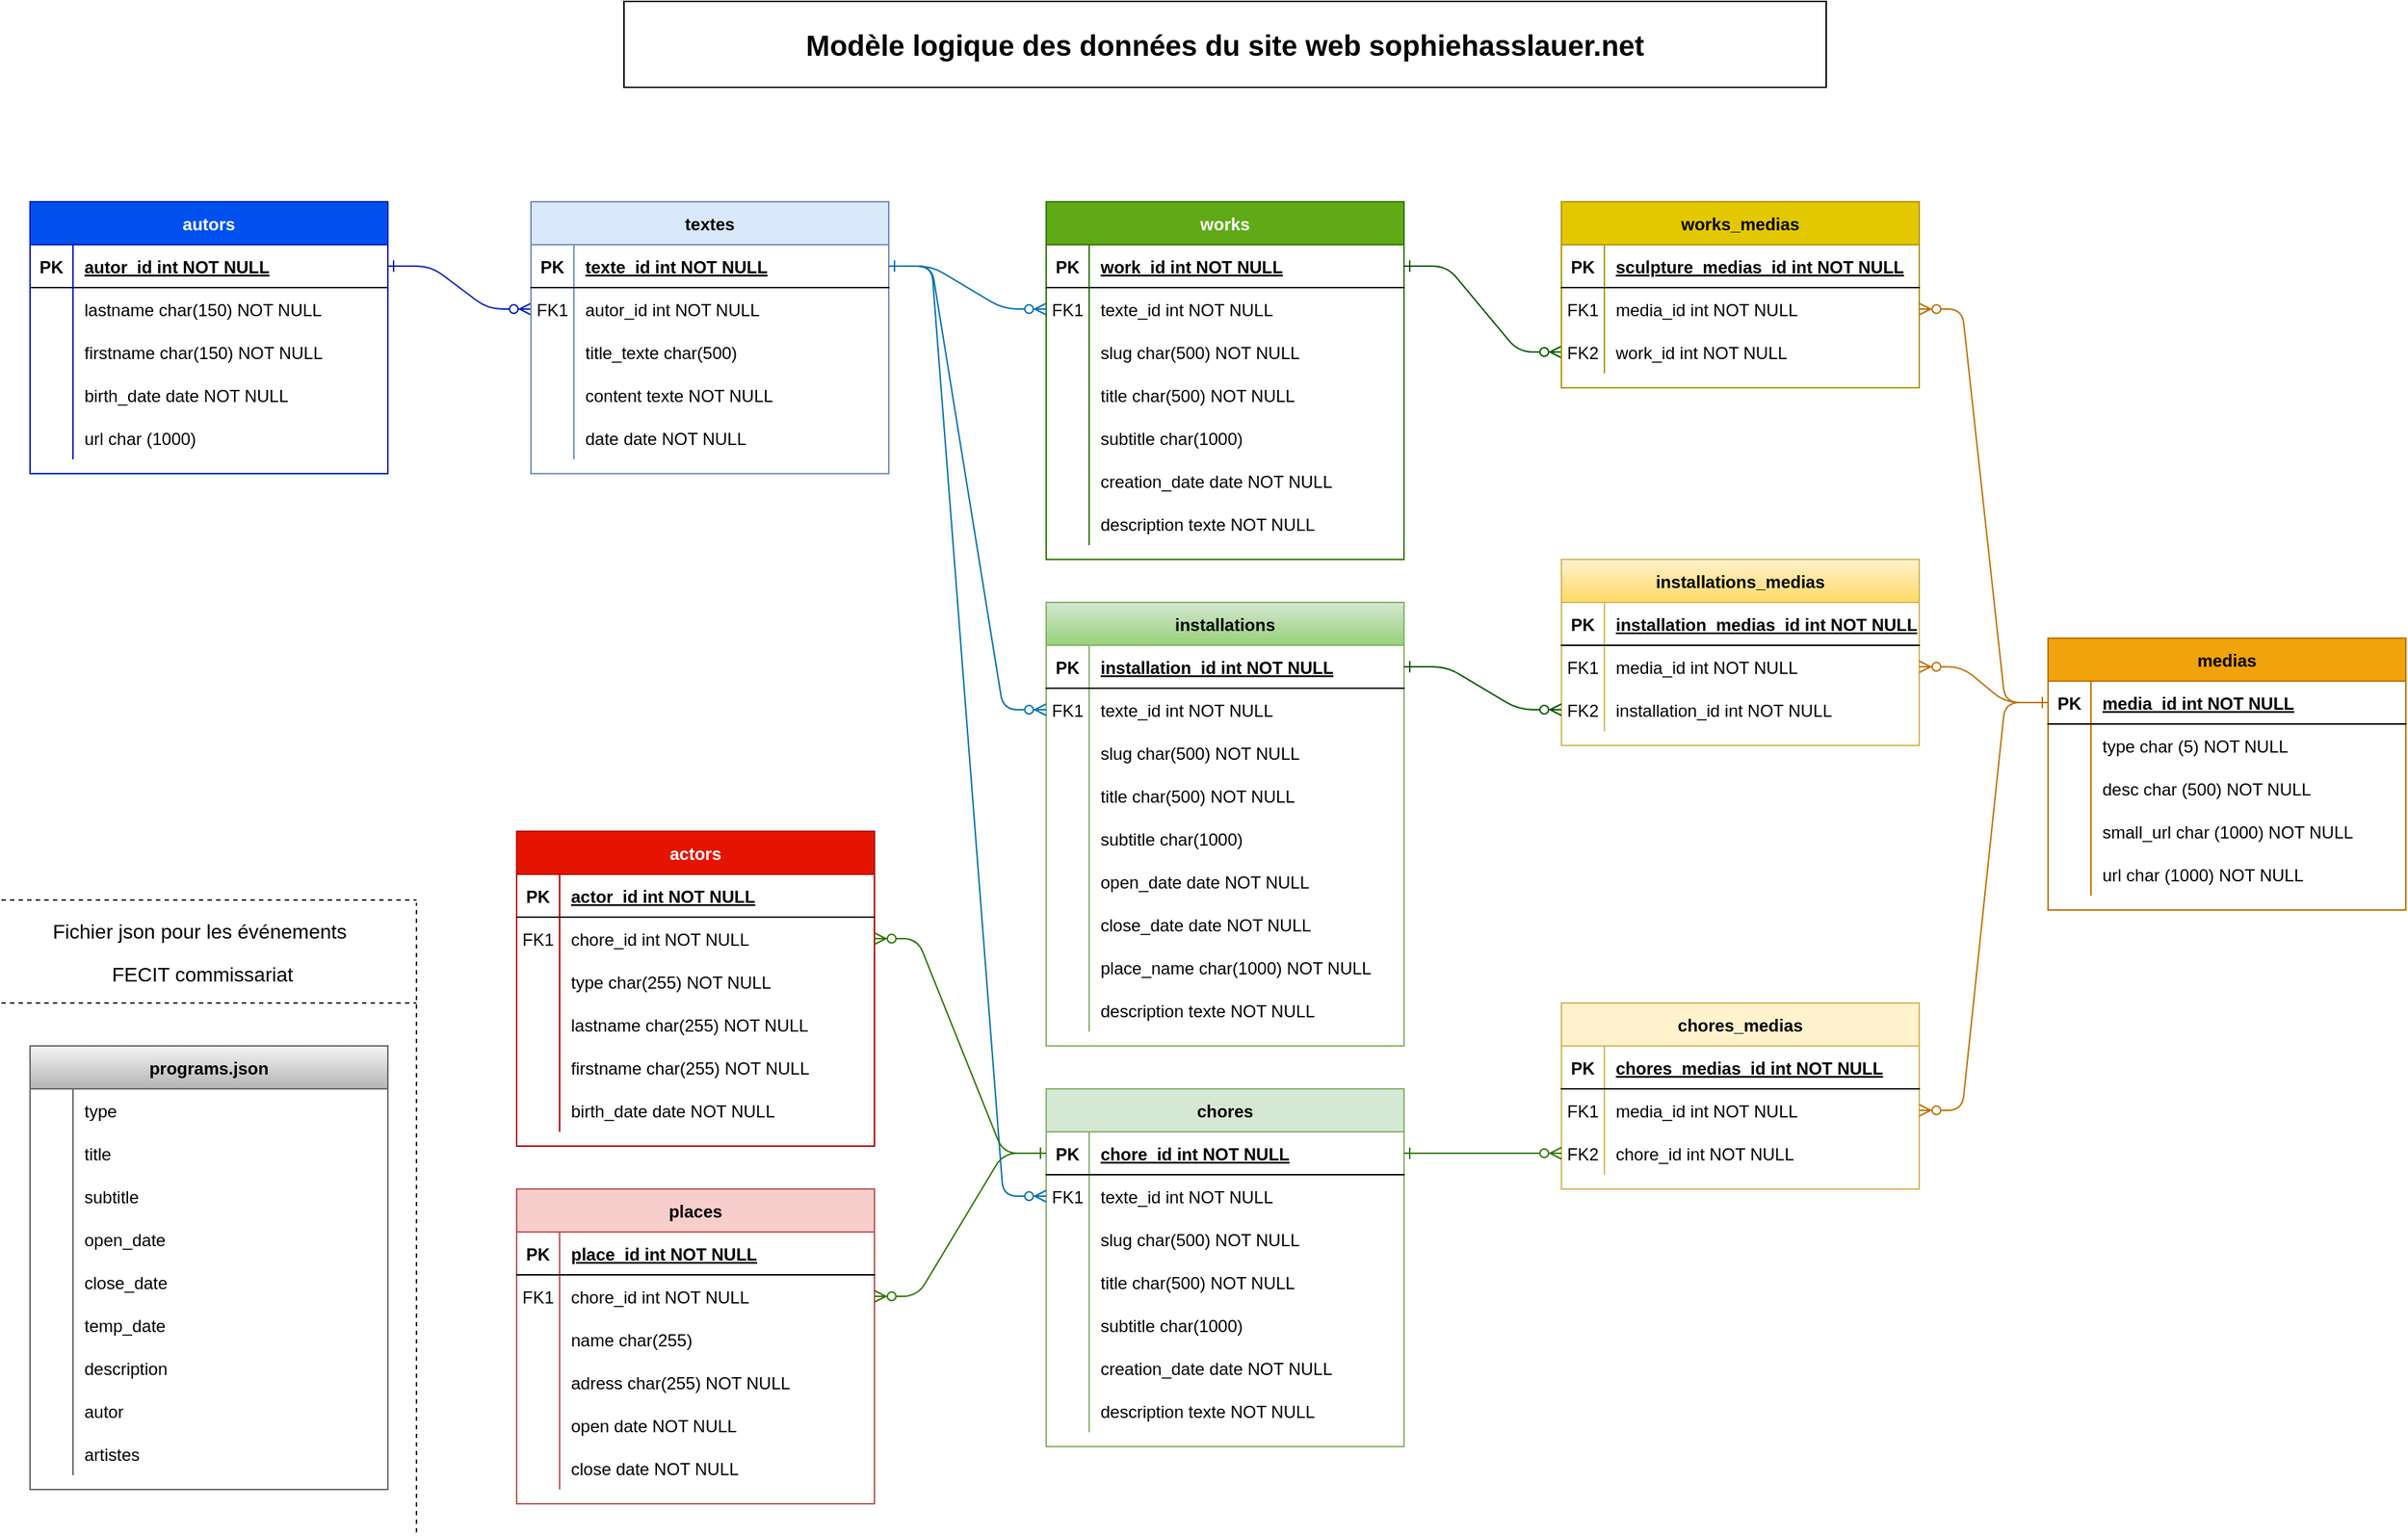 <mxfile version="16.6.3" type="github">
  <diagram id="R2lEEEUBdFMjLlhIrx00" name="Page-1">
    <mxGraphModel dx="1662" dy="834" grid="1" gridSize="10" guides="1" tooltips="1" connect="1" arrows="1" fold="1" page="1" pageScale="1" pageWidth="850" pageHeight="1100" math="0" shadow="0" extFonts="Permanent Marker^https://fonts.googleapis.com/css?family=Permanent+Marker">
      <root>
        <mxCell id="0" />
        <mxCell id="1" parent="0" />
        <mxCell id="C-vyLk0tnHw3VtMMgP7b-1" value="" style="edgeStyle=entityRelationEdgeStyle;endArrow=ERzeroToMany;startArrow=ERone;endFill=1;startFill=0;entryX=0;entryY=0.5;entryDx=0;entryDy=0;fillColor=#0050ef;strokeColor=#001DBC;" parent="1" source="C-vyLk0tnHw3VtMMgP7b-24" target="R3cB46l_2ol68IBf988R-55" edge="1">
          <mxGeometry width="100" height="100" relative="1" as="geometry">
            <mxPoint x="340" y="720" as="sourcePoint" />
            <mxPoint x="580" y="170" as="targetPoint" />
          </mxGeometry>
        </mxCell>
        <mxCell id="C-vyLk0tnHw3VtMMgP7b-13" value="medias" style="shape=table;startSize=30;container=1;collapsible=1;childLayout=tableLayout;fixedRows=1;rowLines=0;fontStyle=1;align=center;resizeLast=1;fillColor=#f0a30a;strokeColor=#BD7000;fontColor=#000000;" parent="1" vertex="1">
          <mxGeometry x="1430" y="455" width="250" height="190" as="geometry" />
        </mxCell>
        <mxCell id="C-vyLk0tnHw3VtMMgP7b-14" value="" style="shape=partialRectangle;collapsible=0;dropTarget=0;pointerEvents=0;fillColor=none;points=[[0,0.5],[1,0.5]];portConstraint=eastwest;top=0;left=0;right=0;bottom=1;" parent="C-vyLk0tnHw3VtMMgP7b-13" vertex="1">
          <mxGeometry y="30" width="250" height="30" as="geometry" />
        </mxCell>
        <mxCell id="C-vyLk0tnHw3VtMMgP7b-15" value="PK" style="shape=partialRectangle;overflow=hidden;connectable=0;fillColor=none;top=0;left=0;bottom=0;right=0;fontStyle=1;" parent="C-vyLk0tnHw3VtMMgP7b-14" vertex="1">
          <mxGeometry width="30" height="30" as="geometry">
            <mxRectangle width="30" height="30" as="alternateBounds" />
          </mxGeometry>
        </mxCell>
        <mxCell id="C-vyLk0tnHw3VtMMgP7b-16" value="media_id int NOT NULL" style="shape=partialRectangle;overflow=hidden;connectable=0;fillColor=none;top=0;left=0;bottom=0;right=0;align=left;spacingLeft=6;fontStyle=5;" parent="C-vyLk0tnHw3VtMMgP7b-14" vertex="1">
          <mxGeometry x="30" width="220" height="30" as="geometry">
            <mxRectangle width="220" height="30" as="alternateBounds" />
          </mxGeometry>
        </mxCell>
        <mxCell id="C-vyLk0tnHw3VtMMgP7b-20" value="" style="shape=partialRectangle;collapsible=0;dropTarget=0;pointerEvents=0;fillColor=none;points=[[0,0.5],[1,0.5]];portConstraint=eastwest;top=0;left=0;right=0;bottom=0;" parent="C-vyLk0tnHw3VtMMgP7b-13" vertex="1">
          <mxGeometry y="60" width="250" height="30" as="geometry" />
        </mxCell>
        <mxCell id="C-vyLk0tnHw3VtMMgP7b-21" value="" style="shape=partialRectangle;overflow=hidden;connectable=0;fillColor=none;top=0;left=0;bottom=0;right=0;" parent="C-vyLk0tnHw3VtMMgP7b-20" vertex="1">
          <mxGeometry width="30" height="30" as="geometry">
            <mxRectangle width="30" height="30" as="alternateBounds" />
          </mxGeometry>
        </mxCell>
        <mxCell id="C-vyLk0tnHw3VtMMgP7b-22" value="type char (5) NOT NULL" style="shape=partialRectangle;overflow=hidden;connectable=0;fillColor=none;top=0;left=0;bottom=0;right=0;align=left;spacingLeft=6;" parent="C-vyLk0tnHw3VtMMgP7b-20" vertex="1">
          <mxGeometry x="30" width="220" height="30" as="geometry">
            <mxRectangle width="220" height="30" as="alternateBounds" />
          </mxGeometry>
        </mxCell>
        <mxCell id="vHW1v03ZCzJHkM78Vxd8-76" value="" style="shape=partialRectangle;collapsible=0;dropTarget=0;pointerEvents=0;fillColor=none;points=[[0,0.5],[1,0.5]];portConstraint=eastwest;top=0;left=0;right=0;bottom=0;" parent="C-vyLk0tnHw3VtMMgP7b-13" vertex="1">
          <mxGeometry y="90" width="250" height="30" as="geometry" />
        </mxCell>
        <mxCell id="vHW1v03ZCzJHkM78Vxd8-77" value="" style="shape=partialRectangle;overflow=hidden;connectable=0;fillColor=none;top=0;left=0;bottom=0;right=0;" parent="vHW1v03ZCzJHkM78Vxd8-76" vertex="1">
          <mxGeometry width="30" height="30" as="geometry">
            <mxRectangle width="30" height="30" as="alternateBounds" />
          </mxGeometry>
        </mxCell>
        <mxCell id="vHW1v03ZCzJHkM78Vxd8-78" value="desc char (500) NOT NULL" style="shape=partialRectangle;overflow=hidden;connectable=0;fillColor=none;top=0;left=0;bottom=0;right=0;align=left;spacingLeft=6;" parent="vHW1v03ZCzJHkM78Vxd8-76" vertex="1">
          <mxGeometry x="30" width="220" height="30" as="geometry">
            <mxRectangle width="220" height="30" as="alternateBounds" />
          </mxGeometry>
        </mxCell>
        <mxCell id="R3cB46l_2ol68IBf988R-101" value="" style="shape=partialRectangle;collapsible=0;dropTarget=0;pointerEvents=0;fillColor=none;points=[[0,0.5],[1,0.5]];portConstraint=eastwest;top=0;left=0;right=0;bottom=0;" parent="C-vyLk0tnHw3VtMMgP7b-13" vertex="1">
          <mxGeometry y="120" width="250" height="30" as="geometry" />
        </mxCell>
        <mxCell id="R3cB46l_2ol68IBf988R-102" value="" style="shape=partialRectangle;overflow=hidden;connectable=0;fillColor=none;top=0;left=0;bottom=0;right=0;" parent="R3cB46l_2ol68IBf988R-101" vertex="1">
          <mxGeometry width="30" height="30" as="geometry">
            <mxRectangle width="30" height="30" as="alternateBounds" />
          </mxGeometry>
        </mxCell>
        <mxCell id="R3cB46l_2ol68IBf988R-103" value="small_url char (1000) NOT NULL" style="shape=partialRectangle;overflow=hidden;connectable=0;fillColor=none;top=0;left=0;bottom=0;right=0;align=left;spacingLeft=6;" parent="R3cB46l_2ol68IBf988R-101" vertex="1">
          <mxGeometry x="30" width="220" height="30" as="geometry">
            <mxRectangle width="220" height="30" as="alternateBounds" />
          </mxGeometry>
        </mxCell>
        <mxCell id="xGkIzupw7hnsjNOKG3PW-13" value="" style="shape=partialRectangle;collapsible=0;dropTarget=0;pointerEvents=0;fillColor=none;points=[[0,0.5],[1,0.5]];portConstraint=eastwest;top=0;left=0;right=0;bottom=0;" parent="C-vyLk0tnHw3VtMMgP7b-13" vertex="1">
          <mxGeometry y="150" width="250" height="30" as="geometry" />
        </mxCell>
        <mxCell id="xGkIzupw7hnsjNOKG3PW-14" value="" style="shape=partialRectangle;overflow=hidden;connectable=0;fillColor=none;top=0;left=0;bottom=0;right=0;" parent="xGkIzupw7hnsjNOKG3PW-13" vertex="1">
          <mxGeometry width="30" height="30" as="geometry">
            <mxRectangle width="30" height="30" as="alternateBounds" />
          </mxGeometry>
        </mxCell>
        <mxCell id="xGkIzupw7hnsjNOKG3PW-15" value="url char (1000) NOT NULL" style="shape=partialRectangle;overflow=hidden;connectable=0;fillColor=none;top=0;left=0;bottom=0;right=0;align=left;spacingLeft=6;" parent="xGkIzupw7hnsjNOKG3PW-13" vertex="1">
          <mxGeometry x="30" width="220" height="30" as="geometry">
            <mxRectangle width="220" height="30" as="alternateBounds" />
          </mxGeometry>
        </mxCell>
        <mxCell id="C-vyLk0tnHw3VtMMgP7b-23" value="autors" style="shape=table;startSize=30;container=1;collapsible=1;childLayout=tableLayout;fixedRows=1;rowLines=0;fontStyle=1;align=center;resizeLast=1;fillColor=#0050ef;fontColor=#ffffff;strokeColor=#001DBC;" parent="1" vertex="1">
          <mxGeometry x="20" y="150" width="250" height="190" as="geometry">
            <mxRectangle x="80" y="40" width="70" height="30" as="alternateBounds" />
          </mxGeometry>
        </mxCell>
        <mxCell id="C-vyLk0tnHw3VtMMgP7b-24" value="" style="shape=partialRectangle;collapsible=0;dropTarget=0;pointerEvents=0;fillColor=none;points=[[0,0.5],[1,0.5]];portConstraint=eastwest;top=0;left=0;right=0;bottom=1;" parent="C-vyLk0tnHw3VtMMgP7b-23" vertex="1">
          <mxGeometry y="30" width="250" height="30" as="geometry" />
        </mxCell>
        <mxCell id="C-vyLk0tnHw3VtMMgP7b-25" value="PK" style="shape=partialRectangle;overflow=hidden;connectable=0;fillColor=none;top=0;left=0;bottom=0;right=0;fontStyle=1;" parent="C-vyLk0tnHw3VtMMgP7b-24" vertex="1">
          <mxGeometry width="30" height="30" as="geometry">
            <mxRectangle width="30" height="30" as="alternateBounds" />
          </mxGeometry>
        </mxCell>
        <mxCell id="C-vyLk0tnHw3VtMMgP7b-26" value="autor_id int NOT NULL " style="shape=partialRectangle;overflow=hidden;connectable=0;fillColor=none;top=0;left=0;bottom=0;right=0;align=left;spacingLeft=6;fontStyle=5;" parent="C-vyLk0tnHw3VtMMgP7b-24" vertex="1">
          <mxGeometry x="30" width="220" height="30" as="geometry">
            <mxRectangle width="220" height="30" as="alternateBounds" />
          </mxGeometry>
        </mxCell>
        <mxCell id="C-vyLk0tnHw3VtMMgP7b-27" value="" style="shape=partialRectangle;collapsible=0;dropTarget=0;pointerEvents=0;fillColor=none;points=[[0,0.5],[1,0.5]];portConstraint=eastwest;top=0;left=0;right=0;bottom=0;" parent="C-vyLk0tnHw3VtMMgP7b-23" vertex="1">
          <mxGeometry y="60" width="250" height="30" as="geometry" />
        </mxCell>
        <mxCell id="C-vyLk0tnHw3VtMMgP7b-28" value="" style="shape=partialRectangle;overflow=hidden;connectable=0;fillColor=none;top=0;left=0;bottom=0;right=0;" parent="C-vyLk0tnHw3VtMMgP7b-27" vertex="1">
          <mxGeometry width="30" height="30" as="geometry">
            <mxRectangle width="30" height="30" as="alternateBounds" />
          </mxGeometry>
        </mxCell>
        <mxCell id="C-vyLk0tnHw3VtMMgP7b-29" value="lastname char(150) NOT NULL" style="shape=partialRectangle;overflow=hidden;connectable=0;fillColor=none;top=0;left=0;bottom=0;right=0;align=left;spacingLeft=6;" parent="C-vyLk0tnHw3VtMMgP7b-27" vertex="1">
          <mxGeometry x="30" width="220" height="30" as="geometry">
            <mxRectangle width="220" height="30" as="alternateBounds" />
          </mxGeometry>
        </mxCell>
        <mxCell id="R3cB46l_2ol68IBf988R-45" value="" style="shape=partialRectangle;collapsible=0;dropTarget=0;pointerEvents=0;fillColor=none;points=[[0,0.5],[1,0.5]];portConstraint=eastwest;top=0;left=0;right=0;bottom=0;" parent="C-vyLk0tnHw3VtMMgP7b-23" vertex="1">
          <mxGeometry y="90" width="250" height="30" as="geometry" />
        </mxCell>
        <mxCell id="R3cB46l_2ol68IBf988R-46" value="" style="shape=partialRectangle;overflow=hidden;connectable=0;fillColor=none;top=0;left=0;bottom=0;right=0;" parent="R3cB46l_2ol68IBf988R-45" vertex="1">
          <mxGeometry width="30" height="30" as="geometry">
            <mxRectangle width="30" height="30" as="alternateBounds" />
          </mxGeometry>
        </mxCell>
        <mxCell id="R3cB46l_2ol68IBf988R-47" value="firstname char(150) NOT NULL" style="shape=partialRectangle;overflow=hidden;connectable=0;fillColor=none;top=0;left=0;bottom=0;right=0;align=left;spacingLeft=6;" parent="R3cB46l_2ol68IBf988R-45" vertex="1">
          <mxGeometry x="30" width="220" height="30" as="geometry">
            <mxRectangle width="220" height="30" as="alternateBounds" />
          </mxGeometry>
        </mxCell>
        <mxCell id="R3cB46l_2ol68IBf988R-48" value="" style="shape=partialRectangle;collapsible=0;dropTarget=0;pointerEvents=0;fillColor=none;points=[[0,0.5],[1,0.5]];portConstraint=eastwest;top=0;left=0;right=0;bottom=0;" parent="C-vyLk0tnHw3VtMMgP7b-23" vertex="1">
          <mxGeometry y="120" width="250" height="30" as="geometry" />
        </mxCell>
        <mxCell id="R3cB46l_2ol68IBf988R-49" value="" style="shape=partialRectangle;overflow=hidden;connectable=0;fillColor=none;top=0;left=0;bottom=0;right=0;" parent="R3cB46l_2ol68IBf988R-48" vertex="1">
          <mxGeometry width="30" height="30" as="geometry">
            <mxRectangle width="30" height="30" as="alternateBounds" />
          </mxGeometry>
        </mxCell>
        <mxCell id="R3cB46l_2ol68IBf988R-50" value="birth_date date NOT NULL" style="shape=partialRectangle;overflow=hidden;connectable=0;fillColor=none;top=0;left=0;bottom=0;right=0;align=left;spacingLeft=6;" parent="R3cB46l_2ol68IBf988R-48" vertex="1">
          <mxGeometry x="30" width="220" height="30" as="geometry">
            <mxRectangle width="220" height="30" as="alternateBounds" />
          </mxGeometry>
        </mxCell>
        <mxCell id="vHW1v03ZCzJHkM78Vxd8-139" value="" style="shape=partialRectangle;collapsible=0;dropTarget=0;pointerEvents=0;fillColor=none;points=[[0,0.5],[1,0.5]];portConstraint=eastwest;top=0;left=0;right=0;bottom=0;" parent="C-vyLk0tnHw3VtMMgP7b-23" vertex="1">
          <mxGeometry y="150" width="250" height="30" as="geometry" />
        </mxCell>
        <mxCell id="vHW1v03ZCzJHkM78Vxd8-140" value="" style="shape=partialRectangle;overflow=hidden;connectable=0;fillColor=none;top=0;left=0;bottom=0;right=0;" parent="vHW1v03ZCzJHkM78Vxd8-139" vertex="1">
          <mxGeometry width="30" height="30" as="geometry">
            <mxRectangle width="30" height="30" as="alternateBounds" />
          </mxGeometry>
        </mxCell>
        <mxCell id="vHW1v03ZCzJHkM78Vxd8-141" value="url char (1000)" style="shape=partialRectangle;overflow=hidden;connectable=0;fillColor=none;top=0;left=0;bottom=0;right=0;align=left;spacingLeft=6;" parent="vHW1v03ZCzJHkM78Vxd8-139" vertex="1">
          <mxGeometry x="30" width="220" height="30" as="geometry">
            <mxRectangle width="220" height="30" as="alternateBounds" />
          </mxGeometry>
        </mxCell>
        <mxCell id="R3cB46l_2ol68IBf988R-51" value="textes" style="shape=table;startSize=30;container=1;collapsible=1;childLayout=tableLayout;fixedRows=1;rowLines=0;fontStyle=1;align=center;resizeLast=1;fillColor=#dae8fc;strokeColor=#6c8ebf;" parent="1" vertex="1">
          <mxGeometry x="370" y="150" width="250" height="190" as="geometry">
            <mxRectangle x="80" y="40" width="70" height="30" as="alternateBounds" />
          </mxGeometry>
        </mxCell>
        <mxCell id="R3cB46l_2ol68IBf988R-52" value="" style="shape=partialRectangle;collapsible=0;dropTarget=0;pointerEvents=0;fillColor=none;points=[[0,0.5],[1,0.5]];portConstraint=eastwest;top=0;left=0;right=0;bottom=1;" parent="R3cB46l_2ol68IBf988R-51" vertex="1">
          <mxGeometry y="30" width="250" height="30" as="geometry" />
        </mxCell>
        <mxCell id="R3cB46l_2ol68IBf988R-53" value="PK" style="shape=partialRectangle;overflow=hidden;connectable=0;fillColor=none;top=0;left=0;bottom=0;right=0;fontStyle=1;" parent="R3cB46l_2ol68IBf988R-52" vertex="1">
          <mxGeometry width="30" height="30" as="geometry">
            <mxRectangle width="30" height="30" as="alternateBounds" />
          </mxGeometry>
        </mxCell>
        <mxCell id="R3cB46l_2ol68IBf988R-54" value="texte_id int NOT NULL" style="shape=partialRectangle;overflow=hidden;connectable=0;fillColor=none;top=0;left=0;bottom=0;right=0;align=left;spacingLeft=6;fontStyle=5;" parent="R3cB46l_2ol68IBf988R-52" vertex="1">
          <mxGeometry x="30" width="220" height="30" as="geometry">
            <mxRectangle width="220" height="30" as="alternateBounds" />
          </mxGeometry>
        </mxCell>
        <mxCell id="R3cB46l_2ol68IBf988R-55" value="" style="shape=partialRectangle;collapsible=0;dropTarget=0;pointerEvents=0;fillColor=none;points=[[0,0.5],[1,0.5]];portConstraint=eastwest;top=0;left=0;right=0;bottom=0;" parent="R3cB46l_2ol68IBf988R-51" vertex="1">
          <mxGeometry y="60" width="250" height="30" as="geometry" />
        </mxCell>
        <mxCell id="R3cB46l_2ol68IBf988R-56" value="FK1" style="shape=partialRectangle;overflow=hidden;connectable=0;fillColor=none;top=0;left=0;bottom=0;right=0;" parent="R3cB46l_2ol68IBf988R-55" vertex="1">
          <mxGeometry width="30" height="30" as="geometry">
            <mxRectangle width="30" height="30" as="alternateBounds" />
          </mxGeometry>
        </mxCell>
        <mxCell id="R3cB46l_2ol68IBf988R-57" value="autor_id int NOT NULL" style="shape=partialRectangle;overflow=hidden;connectable=0;fillColor=none;top=0;left=0;bottom=0;right=0;align=left;spacingLeft=6;" parent="R3cB46l_2ol68IBf988R-55" vertex="1">
          <mxGeometry x="30" width="220" height="30" as="geometry">
            <mxRectangle width="220" height="30" as="alternateBounds" />
          </mxGeometry>
        </mxCell>
        <mxCell id="R3cB46l_2ol68IBf988R-58" value="" style="shape=partialRectangle;collapsible=0;dropTarget=0;pointerEvents=0;fillColor=none;points=[[0,0.5],[1,0.5]];portConstraint=eastwest;top=0;left=0;right=0;bottom=0;" parent="R3cB46l_2ol68IBf988R-51" vertex="1">
          <mxGeometry y="90" width="250" height="30" as="geometry" />
        </mxCell>
        <mxCell id="R3cB46l_2ol68IBf988R-59" value="" style="shape=partialRectangle;overflow=hidden;connectable=0;fillColor=none;top=0;left=0;bottom=0;right=0;" parent="R3cB46l_2ol68IBf988R-58" vertex="1">
          <mxGeometry width="30" height="30" as="geometry">
            <mxRectangle width="30" height="30" as="alternateBounds" />
          </mxGeometry>
        </mxCell>
        <mxCell id="R3cB46l_2ol68IBf988R-60" value="title_texte char(500)" style="shape=partialRectangle;overflow=hidden;connectable=0;fillColor=none;top=0;left=0;bottom=0;right=0;align=left;spacingLeft=6;" parent="R3cB46l_2ol68IBf988R-58" vertex="1">
          <mxGeometry x="30" width="220" height="30" as="geometry">
            <mxRectangle width="220" height="30" as="alternateBounds" />
          </mxGeometry>
        </mxCell>
        <mxCell id="vHW1v03ZCzJHkM78Vxd8-142" value="" style="shape=partialRectangle;collapsible=0;dropTarget=0;pointerEvents=0;fillColor=none;points=[[0,0.5],[1,0.5]];portConstraint=eastwest;top=0;left=0;right=0;bottom=0;" parent="R3cB46l_2ol68IBf988R-51" vertex="1">
          <mxGeometry y="120" width="250" height="30" as="geometry" />
        </mxCell>
        <mxCell id="vHW1v03ZCzJHkM78Vxd8-143" value="" style="shape=partialRectangle;overflow=hidden;connectable=0;fillColor=none;top=0;left=0;bottom=0;right=0;" parent="vHW1v03ZCzJHkM78Vxd8-142" vertex="1">
          <mxGeometry width="30" height="30" as="geometry">
            <mxRectangle width="30" height="30" as="alternateBounds" />
          </mxGeometry>
        </mxCell>
        <mxCell id="vHW1v03ZCzJHkM78Vxd8-144" value="content texte NOT NULL" style="shape=partialRectangle;overflow=hidden;connectable=0;fillColor=none;top=0;left=0;bottom=0;right=0;align=left;spacingLeft=6;" parent="vHW1v03ZCzJHkM78Vxd8-142" vertex="1">
          <mxGeometry x="30" width="220" height="30" as="geometry">
            <mxRectangle width="220" height="30" as="alternateBounds" />
          </mxGeometry>
        </mxCell>
        <mxCell id="vHW1v03ZCzJHkM78Vxd8-145" value="" style="shape=partialRectangle;collapsible=0;dropTarget=0;pointerEvents=0;fillColor=none;points=[[0,0.5],[1,0.5]];portConstraint=eastwest;top=0;left=0;right=0;bottom=0;" parent="R3cB46l_2ol68IBf988R-51" vertex="1">
          <mxGeometry y="150" width="250" height="30" as="geometry" />
        </mxCell>
        <mxCell id="vHW1v03ZCzJHkM78Vxd8-146" value="" style="shape=partialRectangle;overflow=hidden;connectable=0;fillColor=none;top=0;left=0;bottom=0;right=0;" parent="vHW1v03ZCzJHkM78Vxd8-145" vertex="1">
          <mxGeometry width="30" height="30" as="geometry">
            <mxRectangle width="30" height="30" as="alternateBounds" />
          </mxGeometry>
        </mxCell>
        <mxCell id="vHW1v03ZCzJHkM78Vxd8-147" value="date date NOT NULL" style="shape=partialRectangle;overflow=hidden;connectable=0;fillColor=none;top=0;left=0;bottom=0;right=0;align=left;spacingLeft=6;" parent="vHW1v03ZCzJHkM78Vxd8-145" vertex="1">
          <mxGeometry x="30" width="220" height="30" as="geometry">
            <mxRectangle width="220" height="30" as="alternateBounds" />
          </mxGeometry>
        </mxCell>
        <mxCell id="R3cB46l_2ol68IBf988R-67" value="works" style="shape=table;startSize=30;container=1;collapsible=1;childLayout=tableLayout;fixedRows=1;rowLines=0;fontStyle=1;align=center;resizeLast=1;fillColor=#60a917;strokeColor=#2D7600;fontColor=#ffffff;" parent="1" vertex="1">
          <mxGeometry x="730" y="150" width="250" height="250" as="geometry" />
        </mxCell>
        <mxCell id="R3cB46l_2ol68IBf988R-68" value="" style="shape=partialRectangle;collapsible=0;dropTarget=0;pointerEvents=0;fillColor=none;points=[[0,0.5],[1,0.5]];portConstraint=eastwest;top=0;left=0;right=0;bottom=1;" parent="R3cB46l_2ol68IBf988R-67" vertex="1">
          <mxGeometry y="30" width="250" height="30" as="geometry" />
        </mxCell>
        <mxCell id="R3cB46l_2ol68IBf988R-69" value="PK" style="shape=partialRectangle;overflow=hidden;connectable=0;fillColor=none;top=0;left=0;bottom=0;right=0;fontStyle=1;" parent="R3cB46l_2ol68IBf988R-68" vertex="1">
          <mxGeometry width="30" height="30" as="geometry">
            <mxRectangle width="30" height="30" as="alternateBounds" />
          </mxGeometry>
        </mxCell>
        <mxCell id="R3cB46l_2ol68IBf988R-70" value="work_id int NOT NULL" style="shape=partialRectangle;overflow=hidden;connectable=0;fillColor=none;top=0;left=0;bottom=0;right=0;align=left;spacingLeft=6;fontStyle=5;" parent="R3cB46l_2ol68IBf988R-68" vertex="1">
          <mxGeometry x="30" width="220" height="30" as="geometry">
            <mxRectangle width="220" height="30" as="alternateBounds" />
          </mxGeometry>
        </mxCell>
        <mxCell id="vHW1v03ZCzJHkM78Vxd8-103" value="" style="shape=partialRectangle;collapsible=0;dropTarget=0;pointerEvents=0;fillColor=none;points=[[0,0.5],[1,0.5]];portConstraint=eastwest;top=0;left=0;right=0;bottom=0;" parent="R3cB46l_2ol68IBf988R-67" vertex="1">
          <mxGeometry y="60" width="250" height="30" as="geometry" />
        </mxCell>
        <mxCell id="vHW1v03ZCzJHkM78Vxd8-104" value="FK1" style="shape=partialRectangle;overflow=hidden;connectable=0;fillColor=none;top=0;left=0;bottom=0;right=0;" parent="vHW1v03ZCzJHkM78Vxd8-103" vertex="1">
          <mxGeometry width="30" height="30" as="geometry">
            <mxRectangle width="30" height="30" as="alternateBounds" />
          </mxGeometry>
        </mxCell>
        <mxCell id="vHW1v03ZCzJHkM78Vxd8-105" value="texte_id int NOT NULL" style="shape=partialRectangle;overflow=hidden;connectable=0;fillColor=none;top=0;left=0;bottom=0;right=0;align=left;spacingLeft=6;" parent="vHW1v03ZCzJHkM78Vxd8-103" vertex="1">
          <mxGeometry x="30" width="220" height="30" as="geometry">
            <mxRectangle width="220" height="30" as="alternateBounds" />
          </mxGeometry>
        </mxCell>
        <mxCell id="R3cB46l_2ol68IBf988R-74" value="" style="shape=partialRectangle;collapsible=0;dropTarget=0;pointerEvents=0;fillColor=none;points=[[0,0.5],[1,0.5]];portConstraint=eastwest;top=0;left=0;right=0;bottom=0;" parent="R3cB46l_2ol68IBf988R-67" vertex="1">
          <mxGeometry y="90" width="250" height="30" as="geometry" />
        </mxCell>
        <mxCell id="R3cB46l_2ol68IBf988R-75" value="" style="shape=partialRectangle;overflow=hidden;connectable=0;fillColor=none;top=0;left=0;bottom=0;right=0;" parent="R3cB46l_2ol68IBf988R-74" vertex="1">
          <mxGeometry width="30" height="30" as="geometry">
            <mxRectangle width="30" height="30" as="alternateBounds" />
          </mxGeometry>
        </mxCell>
        <mxCell id="R3cB46l_2ol68IBf988R-76" value="slug char(500) NOT NULL" style="shape=partialRectangle;overflow=hidden;connectable=0;fillColor=none;top=0;left=0;bottom=0;right=0;align=left;spacingLeft=6;" parent="R3cB46l_2ol68IBf988R-74" vertex="1">
          <mxGeometry x="30" width="220" height="30" as="geometry">
            <mxRectangle width="220" height="30" as="alternateBounds" />
          </mxGeometry>
        </mxCell>
        <mxCell id="R3cB46l_2ol68IBf988R-77" value="" style="shape=partialRectangle;collapsible=0;dropTarget=0;pointerEvents=0;fillColor=none;points=[[0,0.5],[1,0.5]];portConstraint=eastwest;top=0;left=0;right=0;bottom=0;" parent="R3cB46l_2ol68IBf988R-67" vertex="1">
          <mxGeometry y="120" width="250" height="30" as="geometry" />
        </mxCell>
        <mxCell id="R3cB46l_2ol68IBf988R-78" value="" style="shape=partialRectangle;overflow=hidden;connectable=0;fillColor=none;top=0;left=0;bottom=0;right=0;" parent="R3cB46l_2ol68IBf988R-77" vertex="1">
          <mxGeometry width="30" height="30" as="geometry">
            <mxRectangle width="30" height="30" as="alternateBounds" />
          </mxGeometry>
        </mxCell>
        <mxCell id="R3cB46l_2ol68IBf988R-79" value="title char(500) NOT NULL" style="shape=partialRectangle;overflow=hidden;connectable=0;fillColor=none;top=0;left=0;bottom=0;right=0;align=left;spacingLeft=6;" parent="R3cB46l_2ol68IBf988R-77" vertex="1">
          <mxGeometry x="30" width="220" height="30" as="geometry">
            <mxRectangle width="220" height="30" as="alternateBounds" />
          </mxGeometry>
        </mxCell>
        <mxCell id="xGkIzupw7hnsjNOKG3PW-7" value="" style="shape=partialRectangle;collapsible=0;dropTarget=0;pointerEvents=0;fillColor=none;points=[[0,0.5],[1,0.5]];portConstraint=eastwest;top=0;left=0;right=0;bottom=0;" parent="R3cB46l_2ol68IBf988R-67" vertex="1">
          <mxGeometry y="150" width="250" height="30" as="geometry" />
        </mxCell>
        <mxCell id="xGkIzupw7hnsjNOKG3PW-8" value="" style="shape=partialRectangle;overflow=hidden;connectable=0;fillColor=none;top=0;left=0;bottom=0;right=0;" parent="xGkIzupw7hnsjNOKG3PW-7" vertex="1">
          <mxGeometry width="30" height="30" as="geometry">
            <mxRectangle width="30" height="30" as="alternateBounds" />
          </mxGeometry>
        </mxCell>
        <mxCell id="xGkIzupw7hnsjNOKG3PW-9" value="subtitle char(1000)" style="shape=partialRectangle;overflow=hidden;connectable=0;fillColor=none;top=0;left=0;bottom=0;right=0;align=left;spacingLeft=6;" parent="xGkIzupw7hnsjNOKG3PW-7" vertex="1">
          <mxGeometry x="30" width="220" height="30" as="geometry">
            <mxRectangle width="220" height="30" as="alternateBounds" />
          </mxGeometry>
        </mxCell>
        <mxCell id="R3cB46l_2ol68IBf988R-104" value="" style="shape=partialRectangle;collapsible=0;dropTarget=0;pointerEvents=0;fillColor=none;points=[[0,0.5],[1,0.5]];portConstraint=eastwest;top=0;left=0;right=0;bottom=0;" parent="R3cB46l_2ol68IBf988R-67" vertex="1">
          <mxGeometry y="180" width="250" height="30" as="geometry" />
        </mxCell>
        <mxCell id="R3cB46l_2ol68IBf988R-105" value="" style="shape=partialRectangle;overflow=hidden;connectable=0;fillColor=none;top=0;left=0;bottom=0;right=0;" parent="R3cB46l_2ol68IBf988R-104" vertex="1">
          <mxGeometry width="30" height="30" as="geometry">
            <mxRectangle width="30" height="30" as="alternateBounds" />
          </mxGeometry>
        </mxCell>
        <mxCell id="R3cB46l_2ol68IBf988R-106" value="creation_date date NOT NULL" style="shape=partialRectangle;overflow=hidden;connectable=0;fillColor=none;top=0;left=0;bottom=0;right=0;align=left;spacingLeft=6;" parent="R3cB46l_2ol68IBf988R-104" vertex="1">
          <mxGeometry x="30" width="220" height="30" as="geometry">
            <mxRectangle width="220" height="30" as="alternateBounds" />
          </mxGeometry>
        </mxCell>
        <mxCell id="R3cB46l_2ol68IBf988R-98" value="" style="shape=partialRectangle;collapsible=0;dropTarget=0;pointerEvents=0;fillColor=none;points=[[0,0.5],[1,0.5]];portConstraint=eastwest;top=0;left=0;right=0;bottom=0;" parent="R3cB46l_2ol68IBf988R-67" vertex="1">
          <mxGeometry y="210" width="250" height="30" as="geometry" />
        </mxCell>
        <mxCell id="R3cB46l_2ol68IBf988R-99" value="" style="shape=partialRectangle;overflow=hidden;connectable=0;fillColor=none;top=0;left=0;bottom=0;right=0;" parent="R3cB46l_2ol68IBf988R-98" vertex="1">
          <mxGeometry width="30" height="30" as="geometry">
            <mxRectangle width="30" height="30" as="alternateBounds" />
          </mxGeometry>
        </mxCell>
        <mxCell id="R3cB46l_2ol68IBf988R-100" value="description texte NOT NULL" style="shape=partialRectangle;overflow=hidden;connectable=0;fillColor=none;top=0;left=0;bottom=0;right=0;align=left;spacingLeft=6;" parent="R3cB46l_2ol68IBf988R-98" vertex="1">
          <mxGeometry x="30" width="220" height="30" as="geometry">
            <mxRectangle width="220" height="30" as="alternateBounds" />
          </mxGeometry>
        </mxCell>
        <mxCell id="R3cB46l_2ol68IBf988R-97" value="" style="edgeStyle=entityRelationEdgeStyle;endArrow=ERzeroToMany;startArrow=ERone;endFill=1;startFill=0;entryX=0;entryY=0.5;entryDx=0;entryDy=0;exitX=1;exitY=0.5;exitDx=0;exitDy=0;fillColor=#008a00;strokeColor=#005700;" parent="1" source="R3cB46l_2ol68IBf988R-68" target="vHW1v03ZCzJHkM78Vxd8-73" edge="1">
          <mxGeometry width="100" height="100" relative="1" as="geometry">
            <mxPoint x="1200" y="620" as="sourcePoint" />
            <mxPoint x="1440.0" y="325.0" as="targetPoint" />
          </mxGeometry>
        </mxCell>
        <mxCell id="g1c4379TOlayCmJRSd8g-31" value="&lt;font size=&quot;1&quot;&gt;&lt;b style=&quot;font-size: 20px&quot;&gt;Modèle logique des données du site web sophiehasslauer.net&lt;/b&gt;&lt;/font&gt;" style="whiteSpace=wrap;html=1;" parent="1" vertex="1">
          <mxGeometry x="435" y="10" width="840" height="60" as="geometry" />
        </mxCell>
        <mxCell id="vHW1v03ZCzJHkM78Vxd8-1" value="installations" style="shape=table;startSize=30;container=1;collapsible=1;childLayout=tableLayout;fixedRows=1;rowLines=0;fontStyle=1;align=center;resizeLast=1;fillColor=#d5e8d4;strokeColor=#82b366;gradientColor=#97d077;" parent="1" vertex="1">
          <mxGeometry x="730" y="430" width="250" height="310" as="geometry" />
        </mxCell>
        <mxCell id="vHW1v03ZCzJHkM78Vxd8-2" value="" style="shape=partialRectangle;collapsible=0;dropTarget=0;pointerEvents=0;fillColor=none;points=[[0,0.5],[1,0.5]];portConstraint=eastwest;top=0;left=0;right=0;bottom=1;" parent="vHW1v03ZCzJHkM78Vxd8-1" vertex="1">
          <mxGeometry y="30" width="250" height="30" as="geometry" />
        </mxCell>
        <mxCell id="vHW1v03ZCzJHkM78Vxd8-3" value="PK" style="shape=partialRectangle;overflow=hidden;connectable=0;fillColor=none;top=0;left=0;bottom=0;right=0;fontStyle=1;" parent="vHW1v03ZCzJHkM78Vxd8-2" vertex="1">
          <mxGeometry width="30" height="30" as="geometry">
            <mxRectangle width="30" height="30" as="alternateBounds" />
          </mxGeometry>
        </mxCell>
        <mxCell id="vHW1v03ZCzJHkM78Vxd8-4" value="installation_id int NOT NULL" style="shape=partialRectangle;overflow=hidden;connectable=0;fillColor=none;top=0;left=0;bottom=0;right=0;align=left;spacingLeft=6;fontStyle=5;" parent="vHW1v03ZCzJHkM78Vxd8-2" vertex="1">
          <mxGeometry x="30" width="220" height="30" as="geometry">
            <mxRectangle width="220" height="30" as="alternateBounds" />
          </mxGeometry>
        </mxCell>
        <mxCell id="vHW1v03ZCzJHkM78Vxd8-131" value="" style="shape=partialRectangle;collapsible=0;dropTarget=0;pointerEvents=0;fillColor=none;points=[[0,0.5],[1,0.5]];portConstraint=eastwest;top=0;left=0;right=0;bottom=0;" parent="vHW1v03ZCzJHkM78Vxd8-1" vertex="1">
          <mxGeometry y="60" width="250" height="30" as="geometry" />
        </mxCell>
        <mxCell id="vHW1v03ZCzJHkM78Vxd8-132" value="FK1" style="shape=partialRectangle;overflow=hidden;connectable=0;fillColor=none;top=0;left=0;bottom=0;right=0;" parent="vHW1v03ZCzJHkM78Vxd8-131" vertex="1">
          <mxGeometry width="30" height="30" as="geometry">
            <mxRectangle width="30" height="30" as="alternateBounds" />
          </mxGeometry>
        </mxCell>
        <mxCell id="vHW1v03ZCzJHkM78Vxd8-133" value="texte_id int NOT NULL" style="shape=partialRectangle;overflow=hidden;connectable=0;fillColor=none;top=0;left=0;bottom=0;right=0;align=left;spacingLeft=6;" parent="vHW1v03ZCzJHkM78Vxd8-131" vertex="1">
          <mxGeometry x="30" width="220" height="30" as="geometry">
            <mxRectangle width="220" height="30" as="alternateBounds" />
          </mxGeometry>
        </mxCell>
        <mxCell id="vHW1v03ZCzJHkM78Vxd8-5" value="" style="shape=partialRectangle;collapsible=0;dropTarget=0;pointerEvents=0;fillColor=none;points=[[0,0.5],[1,0.5]];portConstraint=eastwest;top=0;left=0;right=0;bottom=0;" parent="vHW1v03ZCzJHkM78Vxd8-1" vertex="1">
          <mxGeometry y="90" width="250" height="30" as="geometry" />
        </mxCell>
        <mxCell id="vHW1v03ZCzJHkM78Vxd8-6" value="" style="shape=partialRectangle;overflow=hidden;connectable=0;fillColor=none;top=0;left=0;bottom=0;right=0;" parent="vHW1v03ZCzJHkM78Vxd8-5" vertex="1">
          <mxGeometry width="30" height="30" as="geometry">
            <mxRectangle width="30" height="30" as="alternateBounds" />
          </mxGeometry>
        </mxCell>
        <mxCell id="vHW1v03ZCzJHkM78Vxd8-7" value="slug char(500) NOT NULL" style="shape=partialRectangle;overflow=hidden;connectable=0;fillColor=none;top=0;left=0;bottom=0;right=0;align=left;spacingLeft=6;" parent="vHW1v03ZCzJHkM78Vxd8-5" vertex="1">
          <mxGeometry x="30" width="220" height="30" as="geometry">
            <mxRectangle width="220" height="30" as="alternateBounds" />
          </mxGeometry>
        </mxCell>
        <mxCell id="vHW1v03ZCzJHkM78Vxd8-11" value="" style="shape=partialRectangle;collapsible=0;dropTarget=0;pointerEvents=0;fillColor=none;points=[[0,0.5],[1,0.5]];portConstraint=eastwest;top=0;left=0;right=0;bottom=0;" parent="vHW1v03ZCzJHkM78Vxd8-1" vertex="1">
          <mxGeometry y="120" width="250" height="30" as="geometry" />
        </mxCell>
        <mxCell id="vHW1v03ZCzJHkM78Vxd8-12" value="" style="shape=partialRectangle;overflow=hidden;connectable=0;fillColor=none;top=0;left=0;bottom=0;right=0;" parent="vHW1v03ZCzJHkM78Vxd8-11" vertex="1">
          <mxGeometry width="30" height="30" as="geometry">
            <mxRectangle width="30" height="30" as="alternateBounds" />
          </mxGeometry>
        </mxCell>
        <mxCell id="vHW1v03ZCzJHkM78Vxd8-13" value="title char(500) NOT NULL" style="shape=partialRectangle;overflow=hidden;connectable=0;fillColor=none;top=0;left=0;bottom=0;right=0;align=left;spacingLeft=6;" parent="vHW1v03ZCzJHkM78Vxd8-11" vertex="1">
          <mxGeometry x="30" width="220" height="30" as="geometry">
            <mxRectangle width="220" height="30" as="alternateBounds" />
          </mxGeometry>
        </mxCell>
        <mxCell id="vHW1v03ZCzJHkM78Vxd8-14" value="" style="shape=partialRectangle;collapsible=0;dropTarget=0;pointerEvents=0;fillColor=none;points=[[0,0.5],[1,0.5]];portConstraint=eastwest;top=0;left=0;right=0;bottom=0;" parent="vHW1v03ZCzJHkM78Vxd8-1" vertex="1">
          <mxGeometry y="150" width="250" height="30" as="geometry" />
        </mxCell>
        <mxCell id="vHW1v03ZCzJHkM78Vxd8-15" value="" style="shape=partialRectangle;overflow=hidden;connectable=0;fillColor=none;top=0;left=0;bottom=0;right=0;" parent="vHW1v03ZCzJHkM78Vxd8-14" vertex="1">
          <mxGeometry width="30" height="30" as="geometry">
            <mxRectangle width="30" height="30" as="alternateBounds" />
          </mxGeometry>
        </mxCell>
        <mxCell id="vHW1v03ZCzJHkM78Vxd8-16" value="subtitle char(1000)" style="shape=partialRectangle;overflow=hidden;connectable=0;fillColor=none;top=0;left=0;bottom=0;right=0;align=left;spacingLeft=6;" parent="vHW1v03ZCzJHkM78Vxd8-14" vertex="1">
          <mxGeometry x="30" width="220" height="30" as="geometry">
            <mxRectangle width="220" height="30" as="alternateBounds" />
          </mxGeometry>
        </mxCell>
        <mxCell id="vHW1v03ZCzJHkM78Vxd8-17" value="" style="shape=partialRectangle;collapsible=0;dropTarget=0;pointerEvents=0;fillColor=none;points=[[0,0.5],[1,0.5]];portConstraint=eastwest;top=0;left=0;right=0;bottom=0;" parent="vHW1v03ZCzJHkM78Vxd8-1" vertex="1">
          <mxGeometry y="180" width="250" height="30" as="geometry" />
        </mxCell>
        <mxCell id="vHW1v03ZCzJHkM78Vxd8-18" value="" style="shape=partialRectangle;overflow=hidden;connectable=0;fillColor=none;top=0;left=0;bottom=0;right=0;" parent="vHW1v03ZCzJHkM78Vxd8-17" vertex="1">
          <mxGeometry width="30" height="30" as="geometry">
            <mxRectangle width="30" height="30" as="alternateBounds" />
          </mxGeometry>
        </mxCell>
        <mxCell id="vHW1v03ZCzJHkM78Vxd8-19" value="open_date date NOT NULL " style="shape=partialRectangle;overflow=hidden;connectable=0;fillColor=none;top=0;left=0;bottom=0;right=0;align=left;spacingLeft=6;" parent="vHW1v03ZCzJHkM78Vxd8-17" vertex="1">
          <mxGeometry x="30" width="220" height="30" as="geometry">
            <mxRectangle width="220" height="30" as="alternateBounds" />
          </mxGeometry>
        </mxCell>
        <mxCell id="vHW1v03ZCzJHkM78Vxd8-20" value="" style="shape=partialRectangle;collapsible=0;dropTarget=0;pointerEvents=0;fillColor=none;points=[[0,0.5],[1,0.5]];portConstraint=eastwest;top=0;left=0;right=0;bottom=0;" parent="vHW1v03ZCzJHkM78Vxd8-1" vertex="1">
          <mxGeometry y="210" width="250" height="30" as="geometry" />
        </mxCell>
        <mxCell id="vHW1v03ZCzJHkM78Vxd8-21" value="" style="shape=partialRectangle;overflow=hidden;connectable=0;fillColor=none;top=0;left=0;bottom=0;right=0;" parent="vHW1v03ZCzJHkM78Vxd8-20" vertex="1">
          <mxGeometry width="30" height="30" as="geometry">
            <mxRectangle width="30" height="30" as="alternateBounds" />
          </mxGeometry>
        </mxCell>
        <mxCell id="vHW1v03ZCzJHkM78Vxd8-22" value="close_date date NOT NULL" style="shape=partialRectangle;overflow=hidden;connectable=0;fillColor=none;top=0;left=0;bottom=0;right=0;align=left;spacingLeft=6;" parent="vHW1v03ZCzJHkM78Vxd8-20" vertex="1">
          <mxGeometry x="30" width="220" height="30" as="geometry">
            <mxRectangle width="220" height="30" as="alternateBounds" />
          </mxGeometry>
        </mxCell>
        <mxCell id="vHW1v03ZCzJHkM78Vxd8-26" value="" style="shape=partialRectangle;collapsible=0;dropTarget=0;pointerEvents=0;fillColor=none;points=[[0,0.5],[1,0.5]];portConstraint=eastwest;top=0;left=0;right=0;bottom=0;" parent="vHW1v03ZCzJHkM78Vxd8-1" vertex="1">
          <mxGeometry y="240" width="250" height="30" as="geometry" />
        </mxCell>
        <mxCell id="vHW1v03ZCzJHkM78Vxd8-27" value="" style="shape=partialRectangle;overflow=hidden;connectable=0;fillColor=none;top=0;left=0;bottom=0;right=0;" parent="vHW1v03ZCzJHkM78Vxd8-26" vertex="1">
          <mxGeometry width="30" height="30" as="geometry">
            <mxRectangle width="30" height="30" as="alternateBounds" />
          </mxGeometry>
        </mxCell>
        <mxCell id="vHW1v03ZCzJHkM78Vxd8-28" value="place_name char(1000) NOT NULL" style="shape=partialRectangle;overflow=hidden;connectable=0;fillColor=none;top=0;left=0;bottom=0;right=0;align=left;spacingLeft=6;" parent="vHW1v03ZCzJHkM78Vxd8-26" vertex="1">
          <mxGeometry x="30" width="220" height="30" as="geometry">
            <mxRectangle width="220" height="30" as="alternateBounds" />
          </mxGeometry>
        </mxCell>
        <mxCell id="vHW1v03ZCzJHkM78Vxd8-63" value="" style="shape=partialRectangle;collapsible=0;dropTarget=0;pointerEvents=0;fillColor=none;points=[[0,0.5],[1,0.5]];portConstraint=eastwest;top=0;left=0;right=0;bottom=0;" parent="vHW1v03ZCzJHkM78Vxd8-1" vertex="1">
          <mxGeometry y="270" width="250" height="30" as="geometry" />
        </mxCell>
        <mxCell id="vHW1v03ZCzJHkM78Vxd8-64" value="" style="shape=partialRectangle;overflow=hidden;connectable=0;fillColor=none;top=0;left=0;bottom=0;right=0;" parent="vHW1v03ZCzJHkM78Vxd8-63" vertex="1">
          <mxGeometry width="30" height="30" as="geometry">
            <mxRectangle width="30" height="30" as="alternateBounds" />
          </mxGeometry>
        </mxCell>
        <mxCell id="vHW1v03ZCzJHkM78Vxd8-65" value="description texte NOT NULL" style="shape=partialRectangle;overflow=hidden;connectable=0;fillColor=none;top=0;left=0;bottom=0;right=0;align=left;spacingLeft=6;" parent="vHW1v03ZCzJHkM78Vxd8-63" vertex="1">
          <mxGeometry x="30" width="220" height="30" as="geometry">
            <mxRectangle width="220" height="30" as="alternateBounds" />
          </mxGeometry>
        </mxCell>
        <mxCell id="vHW1v03ZCzJHkM78Vxd8-32" value="chores" style="shape=table;startSize=30;container=1;collapsible=1;childLayout=tableLayout;fixedRows=1;rowLines=0;fontStyle=1;align=center;resizeLast=1;fillColor=#d5e8d4;strokeColor=#82b366;" parent="1" vertex="1">
          <mxGeometry x="730" y="770" width="250" height="250" as="geometry" />
        </mxCell>
        <mxCell id="vHW1v03ZCzJHkM78Vxd8-33" value="" style="shape=partialRectangle;collapsible=0;dropTarget=0;pointerEvents=0;fillColor=none;points=[[0,0.5],[1,0.5]];portConstraint=eastwest;top=0;left=0;right=0;bottom=1;" parent="vHW1v03ZCzJHkM78Vxd8-32" vertex="1">
          <mxGeometry y="30" width="250" height="30" as="geometry" />
        </mxCell>
        <mxCell id="vHW1v03ZCzJHkM78Vxd8-34" value="PK" style="shape=partialRectangle;overflow=hidden;connectable=0;fillColor=none;top=0;left=0;bottom=0;right=0;fontStyle=1;" parent="vHW1v03ZCzJHkM78Vxd8-33" vertex="1">
          <mxGeometry width="30" height="30" as="geometry">
            <mxRectangle width="30" height="30" as="alternateBounds" />
          </mxGeometry>
        </mxCell>
        <mxCell id="vHW1v03ZCzJHkM78Vxd8-35" value="chore_id int NOT NULL" style="shape=partialRectangle;overflow=hidden;connectable=0;fillColor=none;top=0;left=0;bottom=0;right=0;align=left;spacingLeft=6;fontStyle=5;" parent="vHW1v03ZCzJHkM78Vxd8-33" vertex="1">
          <mxGeometry x="30" width="220" height="30" as="geometry">
            <mxRectangle width="220" height="30" as="alternateBounds" />
          </mxGeometry>
        </mxCell>
        <mxCell id="vHW1v03ZCzJHkM78Vxd8-134" value="" style="shape=partialRectangle;collapsible=0;dropTarget=0;pointerEvents=0;fillColor=none;points=[[0,0.5],[1,0.5]];portConstraint=eastwest;top=0;left=0;right=0;bottom=0;" parent="vHW1v03ZCzJHkM78Vxd8-32" vertex="1">
          <mxGeometry y="60" width="250" height="30" as="geometry" />
        </mxCell>
        <mxCell id="vHW1v03ZCzJHkM78Vxd8-135" value="FK1" style="shape=partialRectangle;overflow=hidden;connectable=0;fillColor=none;top=0;left=0;bottom=0;right=0;" parent="vHW1v03ZCzJHkM78Vxd8-134" vertex="1">
          <mxGeometry width="30" height="30" as="geometry">
            <mxRectangle width="30" height="30" as="alternateBounds" />
          </mxGeometry>
        </mxCell>
        <mxCell id="vHW1v03ZCzJHkM78Vxd8-136" value="texte_id int NOT NULL" style="shape=partialRectangle;overflow=hidden;connectable=0;fillColor=none;top=0;left=0;bottom=0;right=0;align=left;spacingLeft=6;" parent="vHW1v03ZCzJHkM78Vxd8-134" vertex="1">
          <mxGeometry x="30" width="220" height="30" as="geometry">
            <mxRectangle width="220" height="30" as="alternateBounds" />
          </mxGeometry>
        </mxCell>
        <mxCell id="vHW1v03ZCzJHkM78Vxd8-36" value="" style="shape=partialRectangle;collapsible=0;dropTarget=0;pointerEvents=0;fillColor=none;points=[[0,0.5],[1,0.5]];portConstraint=eastwest;top=0;left=0;right=0;bottom=0;" parent="vHW1v03ZCzJHkM78Vxd8-32" vertex="1">
          <mxGeometry y="90" width="250" height="30" as="geometry" />
        </mxCell>
        <mxCell id="vHW1v03ZCzJHkM78Vxd8-37" value="" style="shape=partialRectangle;overflow=hidden;connectable=0;fillColor=none;top=0;left=0;bottom=0;right=0;" parent="vHW1v03ZCzJHkM78Vxd8-36" vertex="1">
          <mxGeometry width="30" height="30" as="geometry">
            <mxRectangle width="30" height="30" as="alternateBounds" />
          </mxGeometry>
        </mxCell>
        <mxCell id="vHW1v03ZCzJHkM78Vxd8-38" value="slug char(500) NOT NULL" style="shape=partialRectangle;overflow=hidden;connectable=0;fillColor=none;top=0;left=0;bottom=0;right=0;align=left;spacingLeft=6;" parent="vHW1v03ZCzJHkM78Vxd8-36" vertex="1">
          <mxGeometry x="30" width="220" height="30" as="geometry">
            <mxRectangle width="220" height="30" as="alternateBounds" />
          </mxGeometry>
        </mxCell>
        <mxCell id="vHW1v03ZCzJHkM78Vxd8-42" value="" style="shape=partialRectangle;collapsible=0;dropTarget=0;pointerEvents=0;fillColor=none;points=[[0,0.5],[1,0.5]];portConstraint=eastwest;top=0;left=0;right=0;bottom=0;" parent="vHW1v03ZCzJHkM78Vxd8-32" vertex="1">
          <mxGeometry y="120" width="250" height="30" as="geometry" />
        </mxCell>
        <mxCell id="vHW1v03ZCzJHkM78Vxd8-43" value="" style="shape=partialRectangle;overflow=hidden;connectable=0;fillColor=none;top=0;left=0;bottom=0;right=0;" parent="vHW1v03ZCzJHkM78Vxd8-42" vertex="1">
          <mxGeometry width="30" height="30" as="geometry">
            <mxRectangle width="30" height="30" as="alternateBounds" />
          </mxGeometry>
        </mxCell>
        <mxCell id="vHW1v03ZCzJHkM78Vxd8-44" value="title char(500) NOT NULL" style="shape=partialRectangle;overflow=hidden;connectable=0;fillColor=none;top=0;left=0;bottom=0;right=0;align=left;spacingLeft=6;" parent="vHW1v03ZCzJHkM78Vxd8-42" vertex="1">
          <mxGeometry x="30" width="220" height="30" as="geometry">
            <mxRectangle width="220" height="30" as="alternateBounds" />
          </mxGeometry>
        </mxCell>
        <mxCell id="vHW1v03ZCzJHkM78Vxd8-45" value="" style="shape=partialRectangle;collapsible=0;dropTarget=0;pointerEvents=0;fillColor=none;points=[[0,0.5],[1,0.5]];portConstraint=eastwest;top=0;left=0;right=0;bottom=0;" parent="vHW1v03ZCzJHkM78Vxd8-32" vertex="1">
          <mxGeometry y="150" width="250" height="30" as="geometry" />
        </mxCell>
        <mxCell id="vHW1v03ZCzJHkM78Vxd8-46" value="" style="shape=partialRectangle;overflow=hidden;connectable=0;fillColor=none;top=0;left=0;bottom=0;right=0;" parent="vHW1v03ZCzJHkM78Vxd8-45" vertex="1">
          <mxGeometry width="30" height="30" as="geometry">
            <mxRectangle width="30" height="30" as="alternateBounds" />
          </mxGeometry>
        </mxCell>
        <mxCell id="vHW1v03ZCzJHkM78Vxd8-47" value="subtitle char(1000)" style="shape=partialRectangle;overflow=hidden;connectable=0;fillColor=none;top=0;left=0;bottom=0;right=0;align=left;spacingLeft=6;" parent="vHW1v03ZCzJHkM78Vxd8-45" vertex="1">
          <mxGeometry x="30" width="220" height="30" as="geometry">
            <mxRectangle width="220" height="30" as="alternateBounds" />
          </mxGeometry>
        </mxCell>
        <mxCell id="vHW1v03ZCzJHkM78Vxd8-48" value="" style="shape=partialRectangle;collapsible=0;dropTarget=0;pointerEvents=0;fillColor=none;points=[[0,0.5],[1,0.5]];portConstraint=eastwest;top=0;left=0;right=0;bottom=0;" parent="vHW1v03ZCzJHkM78Vxd8-32" vertex="1">
          <mxGeometry y="180" width="250" height="30" as="geometry" />
        </mxCell>
        <mxCell id="vHW1v03ZCzJHkM78Vxd8-49" value="" style="shape=partialRectangle;overflow=hidden;connectable=0;fillColor=none;top=0;left=0;bottom=0;right=0;" parent="vHW1v03ZCzJHkM78Vxd8-48" vertex="1">
          <mxGeometry width="30" height="30" as="geometry">
            <mxRectangle width="30" height="30" as="alternateBounds" />
          </mxGeometry>
        </mxCell>
        <mxCell id="vHW1v03ZCzJHkM78Vxd8-50" value="creation_date date NOT NULL" style="shape=partialRectangle;overflow=hidden;connectable=0;fillColor=none;top=0;left=0;bottom=0;right=0;align=left;spacingLeft=6;" parent="vHW1v03ZCzJHkM78Vxd8-48" vertex="1">
          <mxGeometry x="30" width="220" height="30" as="geometry">
            <mxRectangle width="220" height="30" as="alternateBounds" />
          </mxGeometry>
        </mxCell>
        <mxCell id="vHW1v03ZCzJHkM78Vxd8-57" value="" style="shape=partialRectangle;collapsible=0;dropTarget=0;pointerEvents=0;fillColor=none;points=[[0,0.5],[1,0.5]];portConstraint=eastwest;top=0;left=0;right=0;bottom=0;" parent="vHW1v03ZCzJHkM78Vxd8-32" vertex="1">
          <mxGeometry y="210" width="250" height="30" as="geometry" />
        </mxCell>
        <mxCell id="vHW1v03ZCzJHkM78Vxd8-58" value="" style="shape=partialRectangle;overflow=hidden;connectable=0;fillColor=none;top=0;left=0;bottom=0;right=0;" parent="vHW1v03ZCzJHkM78Vxd8-57" vertex="1">
          <mxGeometry width="30" height="30" as="geometry">
            <mxRectangle width="30" height="30" as="alternateBounds" />
          </mxGeometry>
        </mxCell>
        <mxCell id="vHW1v03ZCzJHkM78Vxd8-59" value="description texte NOT NULL" style="shape=partialRectangle;overflow=hidden;connectable=0;fillColor=none;top=0;left=0;bottom=0;right=0;align=left;spacingLeft=6;" parent="vHW1v03ZCzJHkM78Vxd8-57" vertex="1">
          <mxGeometry x="30" width="220" height="30" as="geometry">
            <mxRectangle width="220" height="30" as="alternateBounds" />
          </mxGeometry>
        </mxCell>
        <mxCell id="vHW1v03ZCzJHkM78Vxd8-66" value="works_medias" style="shape=table;startSize=30;container=1;collapsible=1;childLayout=tableLayout;fixedRows=1;rowLines=0;fontStyle=1;align=center;resizeLast=1;fillColor=#e3c800;strokeColor=#B09500;fontColor=#000000;" parent="1" vertex="1">
          <mxGeometry x="1090" y="150" width="250" height="130" as="geometry">
            <mxRectangle x="80" y="40" width="70" height="30" as="alternateBounds" />
          </mxGeometry>
        </mxCell>
        <mxCell id="vHW1v03ZCzJHkM78Vxd8-67" value="" style="shape=partialRectangle;collapsible=0;dropTarget=0;pointerEvents=0;fillColor=none;points=[[0,0.5],[1,0.5]];portConstraint=eastwest;top=0;left=0;right=0;bottom=1;" parent="vHW1v03ZCzJHkM78Vxd8-66" vertex="1">
          <mxGeometry y="30" width="250" height="30" as="geometry" />
        </mxCell>
        <mxCell id="vHW1v03ZCzJHkM78Vxd8-68" value="PK" style="shape=partialRectangle;overflow=hidden;connectable=0;fillColor=none;top=0;left=0;bottom=0;right=0;fontStyle=1;" parent="vHW1v03ZCzJHkM78Vxd8-67" vertex="1">
          <mxGeometry width="30" height="30" as="geometry">
            <mxRectangle width="30" height="30" as="alternateBounds" />
          </mxGeometry>
        </mxCell>
        <mxCell id="vHW1v03ZCzJHkM78Vxd8-69" value="sculpture_medias_id int NOT NULL " style="shape=partialRectangle;overflow=hidden;connectable=0;fillColor=none;top=0;left=0;bottom=0;right=0;align=left;spacingLeft=6;fontStyle=5;" parent="vHW1v03ZCzJHkM78Vxd8-67" vertex="1">
          <mxGeometry x="30" width="220" height="30" as="geometry">
            <mxRectangle width="220" height="30" as="alternateBounds" />
          </mxGeometry>
        </mxCell>
        <mxCell id="vHW1v03ZCzJHkM78Vxd8-70" value="" style="shape=partialRectangle;collapsible=0;dropTarget=0;pointerEvents=0;fillColor=none;points=[[0,0.5],[1,0.5]];portConstraint=eastwest;top=0;left=0;right=0;bottom=0;" parent="vHW1v03ZCzJHkM78Vxd8-66" vertex="1">
          <mxGeometry y="60" width="250" height="30" as="geometry" />
        </mxCell>
        <mxCell id="vHW1v03ZCzJHkM78Vxd8-71" value="FK1" style="shape=partialRectangle;overflow=hidden;connectable=0;fillColor=none;top=0;left=0;bottom=0;right=0;" parent="vHW1v03ZCzJHkM78Vxd8-70" vertex="1">
          <mxGeometry width="30" height="30" as="geometry">
            <mxRectangle width="30" height="30" as="alternateBounds" />
          </mxGeometry>
        </mxCell>
        <mxCell id="vHW1v03ZCzJHkM78Vxd8-72" value="media_id int NOT NULL" style="shape=partialRectangle;overflow=hidden;connectable=0;fillColor=none;top=0;left=0;bottom=0;right=0;align=left;spacingLeft=6;" parent="vHW1v03ZCzJHkM78Vxd8-70" vertex="1">
          <mxGeometry x="30" width="220" height="30" as="geometry">
            <mxRectangle width="220" height="30" as="alternateBounds" />
          </mxGeometry>
        </mxCell>
        <mxCell id="vHW1v03ZCzJHkM78Vxd8-73" value="" style="shape=partialRectangle;collapsible=0;dropTarget=0;pointerEvents=0;fillColor=none;points=[[0,0.5],[1,0.5]];portConstraint=eastwest;top=0;left=0;right=0;bottom=0;" parent="vHW1v03ZCzJHkM78Vxd8-66" vertex="1">
          <mxGeometry y="90" width="250" height="30" as="geometry" />
        </mxCell>
        <mxCell id="vHW1v03ZCzJHkM78Vxd8-74" value="FK2" style="shape=partialRectangle;overflow=hidden;connectable=0;fillColor=none;top=0;left=0;bottom=0;right=0;" parent="vHW1v03ZCzJHkM78Vxd8-73" vertex="1">
          <mxGeometry width="30" height="30" as="geometry">
            <mxRectangle width="30" height="30" as="alternateBounds" />
          </mxGeometry>
        </mxCell>
        <mxCell id="vHW1v03ZCzJHkM78Vxd8-75" value="work_id int NOT NULL" style="shape=partialRectangle;overflow=hidden;connectable=0;fillColor=none;top=0;left=0;bottom=0;right=0;align=left;spacingLeft=6;" parent="vHW1v03ZCzJHkM78Vxd8-73" vertex="1">
          <mxGeometry x="30" width="220" height="30" as="geometry">
            <mxRectangle width="220" height="30" as="alternateBounds" />
          </mxGeometry>
        </mxCell>
        <mxCell id="R3cB46l_2ol68IBf988R-96" value="" style="edgeStyle=entityRelationEdgeStyle;endArrow=ERzeroToMany;startArrow=ERone;endFill=1;startFill=0;entryX=1;entryY=0.5;entryDx=0;entryDy=0;exitX=0;exitY=0.5;exitDx=0;exitDy=0;fillColor=#f0a30a;strokeColor=#BD7000;" parent="1" source="C-vyLk0tnHw3VtMMgP7b-14" target="vHW1v03ZCzJHkM78Vxd8-70" edge="1">
          <mxGeometry width="100" height="100" relative="1" as="geometry">
            <mxPoint x="1470.0" y="130" as="sourcePoint" />
            <mxPoint x="1290" y="190" as="targetPoint" />
          </mxGeometry>
        </mxCell>
        <mxCell id="vHW1v03ZCzJHkM78Vxd8-79" value="installations_medias" style="shape=table;startSize=30;container=1;collapsible=1;childLayout=tableLayout;fixedRows=1;rowLines=0;fontStyle=1;align=center;resizeLast=1;fillColor=#fff2cc;strokeColor=#d6b656;gradientColor=#ffd966;" parent="1" vertex="1">
          <mxGeometry x="1090" y="400" width="250" height="130" as="geometry">
            <mxRectangle x="80" y="40" width="70" height="30" as="alternateBounds" />
          </mxGeometry>
        </mxCell>
        <mxCell id="vHW1v03ZCzJHkM78Vxd8-80" value="" style="shape=partialRectangle;collapsible=0;dropTarget=0;pointerEvents=0;fillColor=none;points=[[0,0.5],[1,0.5]];portConstraint=eastwest;top=0;left=0;right=0;bottom=1;" parent="vHW1v03ZCzJHkM78Vxd8-79" vertex="1">
          <mxGeometry y="30" width="250" height="30" as="geometry" />
        </mxCell>
        <mxCell id="vHW1v03ZCzJHkM78Vxd8-81" value="PK" style="shape=partialRectangle;overflow=hidden;connectable=0;fillColor=none;top=0;left=0;bottom=0;right=0;fontStyle=1;" parent="vHW1v03ZCzJHkM78Vxd8-80" vertex="1">
          <mxGeometry width="30" height="30" as="geometry">
            <mxRectangle width="30" height="30" as="alternateBounds" />
          </mxGeometry>
        </mxCell>
        <mxCell id="vHW1v03ZCzJHkM78Vxd8-82" value="installation_medias_id int NOT NULL " style="shape=partialRectangle;overflow=hidden;connectable=0;fillColor=none;top=0;left=0;bottom=0;right=0;align=left;spacingLeft=6;fontStyle=5;" parent="vHW1v03ZCzJHkM78Vxd8-80" vertex="1">
          <mxGeometry x="30" width="220" height="30" as="geometry">
            <mxRectangle width="220" height="30" as="alternateBounds" />
          </mxGeometry>
        </mxCell>
        <mxCell id="vHW1v03ZCzJHkM78Vxd8-83" value="" style="shape=partialRectangle;collapsible=0;dropTarget=0;pointerEvents=0;fillColor=none;points=[[0,0.5],[1,0.5]];portConstraint=eastwest;top=0;left=0;right=0;bottom=0;" parent="vHW1v03ZCzJHkM78Vxd8-79" vertex="1">
          <mxGeometry y="60" width="250" height="30" as="geometry" />
        </mxCell>
        <mxCell id="vHW1v03ZCzJHkM78Vxd8-84" value="FK1" style="shape=partialRectangle;overflow=hidden;connectable=0;fillColor=none;top=0;left=0;bottom=0;right=0;" parent="vHW1v03ZCzJHkM78Vxd8-83" vertex="1">
          <mxGeometry width="30" height="30" as="geometry">
            <mxRectangle width="30" height="30" as="alternateBounds" />
          </mxGeometry>
        </mxCell>
        <mxCell id="vHW1v03ZCzJHkM78Vxd8-85" value="media_id int NOT NULL" style="shape=partialRectangle;overflow=hidden;connectable=0;fillColor=none;top=0;left=0;bottom=0;right=0;align=left;spacingLeft=6;" parent="vHW1v03ZCzJHkM78Vxd8-83" vertex="1">
          <mxGeometry x="30" width="220" height="30" as="geometry">
            <mxRectangle width="220" height="30" as="alternateBounds" />
          </mxGeometry>
        </mxCell>
        <mxCell id="vHW1v03ZCzJHkM78Vxd8-86" value="" style="shape=partialRectangle;collapsible=0;dropTarget=0;pointerEvents=0;fillColor=none;points=[[0,0.5],[1,0.5]];portConstraint=eastwest;top=0;left=0;right=0;bottom=0;" parent="vHW1v03ZCzJHkM78Vxd8-79" vertex="1">
          <mxGeometry y="90" width="250" height="30" as="geometry" />
        </mxCell>
        <mxCell id="vHW1v03ZCzJHkM78Vxd8-87" value="FK2" style="shape=partialRectangle;overflow=hidden;connectable=0;fillColor=none;top=0;left=0;bottom=0;right=0;" parent="vHW1v03ZCzJHkM78Vxd8-86" vertex="1">
          <mxGeometry width="30" height="30" as="geometry">
            <mxRectangle width="30" height="30" as="alternateBounds" />
          </mxGeometry>
        </mxCell>
        <mxCell id="vHW1v03ZCzJHkM78Vxd8-88" value="installation_id int NOT NULL" style="shape=partialRectangle;overflow=hidden;connectable=0;fillColor=none;top=0;left=0;bottom=0;right=0;align=left;spacingLeft=6;" parent="vHW1v03ZCzJHkM78Vxd8-86" vertex="1">
          <mxGeometry x="30" width="220" height="30" as="geometry">
            <mxRectangle width="220" height="30" as="alternateBounds" />
          </mxGeometry>
        </mxCell>
        <mxCell id="vHW1v03ZCzJHkM78Vxd8-89" value="chores_medias" style="shape=table;startSize=30;container=1;collapsible=1;childLayout=tableLayout;fixedRows=1;rowLines=0;fontStyle=1;align=center;resizeLast=1;fillColor=#fff2cc;strokeColor=#d6b656;" parent="1" vertex="1">
          <mxGeometry x="1090" y="710" width="250" height="130" as="geometry">
            <mxRectangle x="80" y="40" width="70" height="30" as="alternateBounds" />
          </mxGeometry>
        </mxCell>
        <mxCell id="vHW1v03ZCzJHkM78Vxd8-90" value="" style="shape=partialRectangle;collapsible=0;dropTarget=0;pointerEvents=0;fillColor=none;points=[[0,0.5],[1,0.5]];portConstraint=eastwest;top=0;left=0;right=0;bottom=1;" parent="vHW1v03ZCzJHkM78Vxd8-89" vertex="1">
          <mxGeometry y="30" width="250" height="30" as="geometry" />
        </mxCell>
        <mxCell id="vHW1v03ZCzJHkM78Vxd8-91" value="PK" style="shape=partialRectangle;overflow=hidden;connectable=0;fillColor=none;top=0;left=0;bottom=0;right=0;fontStyle=1;" parent="vHW1v03ZCzJHkM78Vxd8-90" vertex="1">
          <mxGeometry width="30" height="30" as="geometry">
            <mxRectangle width="30" height="30" as="alternateBounds" />
          </mxGeometry>
        </mxCell>
        <mxCell id="vHW1v03ZCzJHkM78Vxd8-92" value="chores_medias_id int NOT NULL " style="shape=partialRectangle;overflow=hidden;connectable=0;fillColor=none;top=0;left=0;bottom=0;right=0;align=left;spacingLeft=6;fontStyle=5;" parent="vHW1v03ZCzJHkM78Vxd8-90" vertex="1">
          <mxGeometry x="30" width="220" height="30" as="geometry">
            <mxRectangle width="220" height="30" as="alternateBounds" />
          </mxGeometry>
        </mxCell>
        <mxCell id="vHW1v03ZCzJHkM78Vxd8-93" value="" style="shape=partialRectangle;collapsible=0;dropTarget=0;pointerEvents=0;fillColor=none;points=[[0,0.5],[1,0.5]];portConstraint=eastwest;top=0;left=0;right=0;bottom=0;" parent="vHW1v03ZCzJHkM78Vxd8-89" vertex="1">
          <mxGeometry y="60" width="250" height="30" as="geometry" />
        </mxCell>
        <mxCell id="vHW1v03ZCzJHkM78Vxd8-94" value="FK1" style="shape=partialRectangle;overflow=hidden;connectable=0;fillColor=none;top=0;left=0;bottom=0;right=0;" parent="vHW1v03ZCzJHkM78Vxd8-93" vertex="1">
          <mxGeometry width="30" height="30" as="geometry">
            <mxRectangle width="30" height="30" as="alternateBounds" />
          </mxGeometry>
        </mxCell>
        <mxCell id="vHW1v03ZCzJHkM78Vxd8-95" value="media_id int NOT NULL" style="shape=partialRectangle;overflow=hidden;connectable=0;fillColor=none;top=0;left=0;bottom=0;right=0;align=left;spacingLeft=6;" parent="vHW1v03ZCzJHkM78Vxd8-93" vertex="1">
          <mxGeometry x="30" width="220" height="30" as="geometry">
            <mxRectangle width="220" height="30" as="alternateBounds" />
          </mxGeometry>
        </mxCell>
        <mxCell id="vHW1v03ZCzJHkM78Vxd8-96" value="" style="shape=partialRectangle;collapsible=0;dropTarget=0;pointerEvents=0;fillColor=none;points=[[0,0.5],[1,0.5]];portConstraint=eastwest;top=0;left=0;right=0;bottom=0;" parent="vHW1v03ZCzJHkM78Vxd8-89" vertex="1">
          <mxGeometry y="90" width="250" height="30" as="geometry" />
        </mxCell>
        <mxCell id="vHW1v03ZCzJHkM78Vxd8-97" value="FK2" style="shape=partialRectangle;overflow=hidden;connectable=0;fillColor=none;top=0;left=0;bottom=0;right=0;" parent="vHW1v03ZCzJHkM78Vxd8-96" vertex="1">
          <mxGeometry width="30" height="30" as="geometry">
            <mxRectangle width="30" height="30" as="alternateBounds" />
          </mxGeometry>
        </mxCell>
        <mxCell id="vHW1v03ZCzJHkM78Vxd8-98" value="chore_id int NOT NULL" style="shape=partialRectangle;overflow=hidden;connectable=0;fillColor=none;top=0;left=0;bottom=0;right=0;align=left;spacingLeft=6;" parent="vHW1v03ZCzJHkM78Vxd8-96" vertex="1">
          <mxGeometry x="30" width="220" height="30" as="geometry">
            <mxRectangle width="220" height="30" as="alternateBounds" />
          </mxGeometry>
        </mxCell>
        <mxCell id="vHW1v03ZCzJHkM78Vxd8-99" value="" style="edgeStyle=entityRelationEdgeStyle;endArrow=ERzeroToMany;startArrow=ERone;endFill=1;startFill=0;entryX=1;entryY=0.5;entryDx=0;entryDy=0;exitX=0;exitY=0.5;exitDx=0;exitDy=0;fillColor=#f0a30a;strokeColor=#BD7000;" parent="1" source="C-vyLk0tnHw3VtMMgP7b-14" target="vHW1v03ZCzJHkM78Vxd8-83" edge="1">
          <mxGeometry width="100" height="100" relative="1" as="geometry">
            <mxPoint x="1440.0" y="485" as="sourcePoint" />
            <mxPoint x="1370.0" y="235" as="targetPoint" />
          </mxGeometry>
        </mxCell>
        <mxCell id="vHW1v03ZCzJHkM78Vxd8-100" value="" style="edgeStyle=entityRelationEdgeStyle;endArrow=ERzeroToMany;startArrow=ERone;endFill=1;startFill=0;entryX=0;entryY=0.5;entryDx=0;entryDy=0;exitX=1;exitY=0.5;exitDx=0;exitDy=0;fillColor=#008a00;strokeColor=#005700;" parent="1" source="vHW1v03ZCzJHkM78Vxd8-2" target="vHW1v03ZCzJHkM78Vxd8-86" edge="1">
          <mxGeometry width="100" height="100" relative="1" as="geometry">
            <mxPoint x="1020.0" y="420" as="sourcePoint" />
            <mxPoint x="1110.0" y="480" as="targetPoint" />
          </mxGeometry>
        </mxCell>
        <mxCell id="vHW1v03ZCzJHkM78Vxd8-101" value="" style="edgeStyle=entityRelationEdgeStyle;endArrow=ERzeroToMany;startArrow=ERone;endFill=1;startFill=0;entryX=0;entryY=0.5;entryDx=0;entryDy=0;exitX=1;exitY=0.5;exitDx=0;exitDy=0;fillColor=#60a917;strokeColor=#2D7600;" parent="1" source="vHW1v03ZCzJHkM78Vxd8-33" target="vHW1v03ZCzJHkM78Vxd8-96" edge="1">
          <mxGeometry width="100" height="100" relative="1" as="geometry">
            <mxPoint x="1050" y="750" as="sourcePoint" />
            <mxPoint x="1090" y="820" as="targetPoint" />
          </mxGeometry>
        </mxCell>
        <mxCell id="vHW1v03ZCzJHkM78Vxd8-102" value="" style="edgeStyle=entityRelationEdgeStyle;endArrow=ERzeroToMany;startArrow=ERone;endFill=1;startFill=0;entryX=1;entryY=0.5;entryDx=0;entryDy=0;exitX=0;exitY=0.5;exitDx=0;exitDy=0;fillColor=#f0a30a;strokeColor=#BD7000;" parent="1" source="C-vyLk0tnHw3VtMMgP7b-14" target="vHW1v03ZCzJHkM78Vxd8-93" edge="1">
          <mxGeometry width="100" height="100" relative="1" as="geometry">
            <mxPoint x="1530.0" y="765" as="sourcePoint" />
            <mxPoint x="1460.0" y="740" as="targetPoint" />
          </mxGeometry>
        </mxCell>
        <mxCell id="C-vyLk0tnHw3VtMMgP7b-12" value="" style="edgeStyle=entityRelationEdgeStyle;endArrow=ERzeroToMany;startArrow=ERone;endFill=1;startFill=0;entryX=0;entryY=0.5;entryDx=0;entryDy=0;exitX=1;exitY=0.5;exitDx=0;exitDy=0;fillColor=#1ba1e2;strokeColor=#006EAF;" parent="1" source="R3cB46l_2ol68IBf988R-52" target="vHW1v03ZCzJHkM78Vxd8-103" edge="1">
          <mxGeometry width="100" height="100" relative="1" as="geometry">
            <mxPoint x="880" y="100" as="sourcePoint" />
            <mxPoint x="1050" y="270" as="targetPoint" />
          </mxGeometry>
        </mxCell>
        <mxCell id="vHW1v03ZCzJHkM78Vxd8-137" value="" style="edgeStyle=entityRelationEdgeStyle;endArrow=ERzeroToMany;startArrow=ERone;endFill=1;startFill=0;entryX=0;entryY=0.5;entryDx=0;entryDy=0;exitX=1;exitY=0.5;exitDx=0;exitDy=0;fillColor=#1ba1e2;strokeColor=#006EAF;" parent="1" source="R3cB46l_2ol68IBf988R-52" target="vHW1v03ZCzJHkM78Vxd8-131" edge="1">
          <mxGeometry width="100" height="100" relative="1" as="geometry">
            <mxPoint x="600" y="480" as="sourcePoint" />
            <mxPoint x="710" y="510" as="targetPoint" />
          </mxGeometry>
        </mxCell>
        <mxCell id="vHW1v03ZCzJHkM78Vxd8-138" value="" style="edgeStyle=entityRelationEdgeStyle;endArrow=ERzeroToMany;startArrow=ERone;endFill=1;startFill=0;entryX=0;entryY=0.5;entryDx=0;entryDy=0;exitX=1;exitY=0.5;exitDx=0;exitDy=0;fillColor=#1ba1e2;strokeColor=#006EAF;" parent="1" source="R3cB46l_2ol68IBf988R-52" target="vHW1v03ZCzJHkM78Vxd8-134" edge="1">
          <mxGeometry width="100" height="100" relative="1" as="geometry">
            <mxPoint x="590" y="530" as="sourcePoint" />
            <mxPoint x="700" y="840" as="targetPoint" />
          </mxGeometry>
        </mxCell>
        <mxCell id="vHW1v03ZCzJHkM78Vxd8-149" value="" style="endArrow=none;dashed=1;html=1;rounded=0;" parent="1" edge="1">
          <mxGeometry width="50" height="50" relative="1" as="geometry">
            <mxPoint y="710" as="sourcePoint" />
            <mxPoint x="290" y="710" as="targetPoint" />
          </mxGeometry>
        </mxCell>
        <mxCell id="vHW1v03ZCzJHkM78Vxd8-150" value="" style="endArrow=none;dashed=1;html=1;rounded=0;" parent="1" edge="1">
          <mxGeometry width="50" height="50" relative="1" as="geometry">
            <mxPoint x="290" y="1080" as="sourcePoint" />
            <mxPoint x="290" y="640" as="targetPoint" />
          </mxGeometry>
        </mxCell>
        <mxCell id="vHW1v03ZCzJHkM78Vxd8-151" value="" style="endArrow=none;dashed=1;html=1;rounded=0;" parent="1" edge="1">
          <mxGeometry width="50" height="50" relative="1" as="geometry">
            <mxPoint y="638" as="sourcePoint" />
            <mxPoint x="290" y="638" as="targetPoint" />
          </mxGeometry>
        </mxCell>
        <mxCell id="vHW1v03ZCzJHkM78Vxd8-152" value="&lt;span style=&quot;font-weight: 400&quot;&gt;Fichier json pour les événements&amp;nbsp;&lt;/span&gt;" style="text;html=1;align=center;verticalAlign=middle;resizable=0;points=[];autosize=1;strokeColor=none;fillColor=none;fontStyle=1;fontSize=14;" parent="1" vertex="1">
          <mxGeometry x="30" y="650" width="220" height="20" as="geometry" />
        </mxCell>
        <mxCell id="vHW1v03ZCzJHkM78Vxd8-212" value="FECIT commissariat" style="text;html=1;align=center;verticalAlign=middle;resizable=0;points=[];autosize=1;strokeColor=none;fillColor=none;fontSize=14;" parent="1" vertex="1">
          <mxGeometry x="70" y="680" width="140" height="20" as="geometry" />
        </mxCell>
        <mxCell id="vHW1v03ZCzJHkM78Vxd8-214" value="programs.json" style="shape=table;startSize=30;container=1;collapsible=1;childLayout=tableLayout;fixedRows=1;rowLines=0;fontStyle=1;align=center;resizeLast=1;fillColor=#f5f5f5;strokeColor=#666666;gradientColor=#b3b3b3;" parent="1" vertex="1">
          <mxGeometry x="20" y="740" width="250" height="310" as="geometry" />
        </mxCell>
        <mxCell id="vHW1v03ZCzJHkM78Vxd8-221" value="" style="shape=partialRectangle;collapsible=0;dropTarget=0;pointerEvents=0;fillColor=none;points=[[0,0.5],[1,0.5]];portConstraint=eastwest;top=0;left=0;right=0;bottom=0;" parent="vHW1v03ZCzJHkM78Vxd8-214" vertex="1">
          <mxGeometry y="30" width="250" height="30" as="geometry" />
        </mxCell>
        <mxCell id="vHW1v03ZCzJHkM78Vxd8-222" value="" style="shape=partialRectangle;overflow=hidden;connectable=0;fillColor=none;top=0;left=0;bottom=0;right=0;" parent="vHW1v03ZCzJHkM78Vxd8-221" vertex="1">
          <mxGeometry width="30" height="30" as="geometry">
            <mxRectangle width="30" height="30" as="alternateBounds" />
          </mxGeometry>
        </mxCell>
        <mxCell id="vHW1v03ZCzJHkM78Vxd8-223" value="type" style="shape=partialRectangle;overflow=hidden;connectable=0;fillColor=none;top=0;left=0;bottom=0;right=0;align=left;spacingLeft=6;" parent="vHW1v03ZCzJHkM78Vxd8-221" vertex="1">
          <mxGeometry x="30" width="220" height="30" as="geometry">
            <mxRectangle width="220" height="30" as="alternateBounds" />
          </mxGeometry>
        </mxCell>
        <mxCell id="vHW1v03ZCzJHkM78Vxd8-224" value="" style="shape=partialRectangle;collapsible=0;dropTarget=0;pointerEvents=0;fillColor=none;points=[[0,0.5],[1,0.5]];portConstraint=eastwest;top=0;left=0;right=0;bottom=0;" parent="vHW1v03ZCzJHkM78Vxd8-214" vertex="1">
          <mxGeometry y="60" width="250" height="30" as="geometry" />
        </mxCell>
        <mxCell id="vHW1v03ZCzJHkM78Vxd8-225" value="" style="shape=partialRectangle;overflow=hidden;connectable=0;fillColor=none;top=0;left=0;bottom=0;right=0;" parent="vHW1v03ZCzJHkM78Vxd8-224" vertex="1">
          <mxGeometry width="30" height="30" as="geometry">
            <mxRectangle width="30" height="30" as="alternateBounds" />
          </mxGeometry>
        </mxCell>
        <mxCell id="vHW1v03ZCzJHkM78Vxd8-226" value="title" style="shape=partialRectangle;overflow=hidden;connectable=0;fillColor=none;top=0;left=0;bottom=0;right=0;align=left;spacingLeft=6;" parent="vHW1v03ZCzJHkM78Vxd8-224" vertex="1">
          <mxGeometry x="30" width="220" height="30" as="geometry">
            <mxRectangle width="220" height="30" as="alternateBounds" />
          </mxGeometry>
        </mxCell>
        <mxCell id="vHW1v03ZCzJHkM78Vxd8-227" value="" style="shape=partialRectangle;collapsible=0;dropTarget=0;pointerEvents=0;fillColor=none;points=[[0,0.5],[1,0.5]];portConstraint=eastwest;top=0;left=0;right=0;bottom=0;" parent="vHW1v03ZCzJHkM78Vxd8-214" vertex="1">
          <mxGeometry y="90" width="250" height="30" as="geometry" />
        </mxCell>
        <mxCell id="vHW1v03ZCzJHkM78Vxd8-228" value="" style="shape=partialRectangle;overflow=hidden;connectable=0;fillColor=none;top=0;left=0;bottom=0;right=0;" parent="vHW1v03ZCzJHkM78Vxd8-227" vertex="1">
          <mxGeometry width="30" height="30" as="geometry">
            <mxRectangle width="30" height="30" as="alternateBounds" />
          </mxGeometry>
        </mxCell>
        <mxCell id="vHW1v03ZCzJHkM78Vxd8-229" value="subtitle" style="shape=partialRectangle;overflow=hidden;connectable=0;fillColor=none;top=0;left=0;bottom=0;right=0;align=left;spacingLeft=6;" parent="vHW1v03ZCzJHkM78Vxd8-227" vertex="1">
          <mxGeometry x="30" width="220" height="30" as="geometry">
            <mxRectangle width="220" height="30" as="alternateBounds" />
          </mxGeometry>
        </mxCell>
        <mxCell id="vHW1v03ZCzJHkM78Vxd8-230" value="" style="shape=partialRectangle;collapsible=0;dropTarget=0;pointerEvents=0;fillColor=none;points=[[0,0.5],[1,0.5]];portConstraint=eastwest;top=0;left=0;right=0;bottom=0;" parent="vHW1v03ZCzJHkM78Vxd8-214" vertex="1">
          <mxGeometry y="120" width="250" height="30" as="geometry" />
        </mxCell>
        <mxCell id="vHW1v03ZCzJHkM78Vxd8-231" value="" style="shape=partialRectangle;overflow=hidden;connectable=0;fillColor=none;top=0;left=0;bottom=0;right=0;" parent="vHW1v03ZCzJHkM78Vxd8-230" vertex="1">
          <mxGeometry width="30" height="30" as="geometry">
            <mxRectangle width="30" height="30" as="alternateBounds" />
          </mxGeometry>
        </mxCell>
        <mxCell id="vHW1v03ZCzJHkM78Vxd8-232" value="open_date " style="shape=partialRectangle;overflow=hidden;connectable=0;fillColor=none;top=0;left=0;bottom=0;right=0;align=left;spacingLeft=6;" parent="vHW1v03ZCzJHkM78Vxd8-230" vertex="1">
          <mxGeometry x="30" width="220" height="30" as="geometry">
            <mxRectangle width="220" height="30" as="alternateBounds" />
          </mxGeometry>
        </mxCell>
        <mxCell id="vHW1v03ZCzJHkM78Vxd8-233" value="" style="shape=partialRectangle;collapsible=0;dropTarget=0;pointerEvents=0;fillColor=none;points=[[0,0.5],[1,0.5]];portConstraint=eastwest;top=0;left=0;right=0;bottom=0;" parent="vHW1v03ZCzJHkM78Vxd8-214" vertex="1">
          <mxGeometry y="150" width="250" height="30" as="geometry" />
        </mxCell>
        <mxCell id="vHW1v03ZCzJHkM78Vxd8-234" value="" style="shape=partialRectangle;overflow=hidden;connectable=0;fillColor=none;top=0;left=0;bottom=0;right=0;" parent="vHW1v03ZCzJHkM78Vxd8-233" vertex="1">
          <mxGeometry width="30" height="30" as="geometry">
            <mxRectangle width="30" height="30" as="alternateBounds" />
          </mxGeometry>
        </mxCell>
        <mxCell id="vHW1v03ZCzJHkM78Vxd8-235" value="close_date" style="shape=partialRectangle;overflow=hidden;connectable=0;fillColor=none;top=0;left=0;bottom=0;right=0;align=left;spacingLeft=6;" parent="vHW1v03ZCzJHkM78Vxd8-233" vertex="1">
          <mxGeometry x="30" width="220" height="30" as="geometry">
            <mxRectangle width="220" height="30" as="alternateBounds" />
          </mxGeometry>
        </mxCell>
        <mxCell id="vHW1v03ZCzJHkM78Vxd8-236" value="" style="shape=partialRectangle;collapsible=0;dropTarget=0;pointerEvents=0;fillColor=none;points=[[0,0.5],[1,0.5]];portConstraint=eastwest;top=0;left=0;right=0;bottom=0;" parent="vHW1v03ZCzJHkM78Vxd8-214" vertex="1">
          <mxGeometry y="180" width="250" height="30" as="geometry" />
        </mxCell>
        <mxCell id="vHW1v03ZCzJHkM78Vxd8-237" value="" style="shape=partialRectangle;overflow=hidden;connectable=0;fillColor=none;top=0;left=0;bottom=0;right=0;" parent="vHW1v03ZCzJHkM78Vxd8-236" vertex="1">
          <mxGeometry width="30" height="30" as="geometry">
            <mxRectangle width="30" height="30" as="alternateBounds" />
          </mxGeometry>
        </mxCell>
        <mxCell id="vHW1v03ZCzJHkM78Vxd8-238" value="temp_date " style="shape=partialRectangle;overflow=hidden;connectable=0;fillColor=none;top=0;left=0;bottom=0;right=0;align=left;spacingLeft=6;" parent="vHW1v03ZCzJHkM78Vxd8-236" vertex="1">
          <mxGeometry x="30" width="220" height="30" as="geometry">
            <mxRectangle width="220" height="30" as="alternateBounds" />
          </mxGeometry>
        </mxCell>
        <mxCell id="vHW1v03ZCzJHkM78Vxd8-239" value="" style="shape=partialRectangle;collapsible=0;dropTarget=0;pointerEvents=0;fillColor=none;points=[[0,0.5],[1,0.5]];portConstraint=eastwest;top=0;left=0;right=0;bottom=0;" parent="vHW1v03ZCzJHkM78Vxd8-214" vertex="1">
          <mxGeometry y="210" width="250" height="30" as="geometry" />
        </mxCell>
        <mxCell id="vHW1v03ZCzJHkM78Vxd8-240" value="" style="shape=partialRectangle;overflow=hidden;connectable=0;fillColor=none;top=0;left=0;bottom=0;right=0;" parent="vHW1v03ZCzJHkM78Vxd8-239" vertex="1">
          <mxGeometry width="30" height="30" as="geometry">
            <mxRectangle width="30" height="30" as="alternateBounds" />
          </mxGeometry>
        </mxCell>
        <mxCell id="vHW1v03ZCzJHkM78Vxd8-241" value="description" style="shape=partialRectangle;overflow=hidden;connectable=0;fillColor=none;top=0;left=0;bottom=0;right=0;align=left;spacingLeft=6;" parent="vHW1v03ZCzJHkM78Vxd8-239" vertex="1">
          <mxGeometry x="30" width="220" height="30" as="geometry">
            <mxRectangle width="220" height="30" as="alternateBounds" />
          </mxGeometry>
        </mxCell>
        <mxCell id="vHW1v03ZCzJHkM78Vxd8-242" value="" style="shape=partialRectangle;collapsible=0;dropTarget=0;pointerEvents=0;fillColor=none;points=[[0,0.5],[1,0.5]];portConstraint=eastwest;top=0;left=0;right=0;bottom=0;" parent="vHW1v03ZCzJHkM78Vxd8-214" vertex="1">
          <mxGeometry y="240" width="250" height="30" as="geometry" />
        </mxCell>
        <mxCell id="vHW1v03ZCzJHkM78Vxd8-243" value="" style="shape=partialRectangle;overflow=hidden;connectable=0;fillColor=none;top=0;left=0;bottom=0;right=0;" parent="vHW1v03ZCzJHkM78Vxd8-242" vertex="1">
          <mxGeometry width="30" height="30" as="geometry">
            <mxRectangle width="30" height="30" as="alternateBounds" />
          </mxGeometry>
        </mxCell>
        <mxCell id="vHW1v03ZCzJHkM78Vxd8-244" value="autor" style="shape=partialRectangle;overflow=hidden;connectable=0;fillColor=none;top=0;left=0;bottom=0;right=0;align=left;spacingLeft=6;" parent="vHW1v03ZCzJHkM78Vxd8-242" vertex="1">
          <mxGeometry x="30" width="220" height="30" as="geometry">
            <mxRectangle width="220" height="30" as="alternateBounds" />
          </mxGeometry>
        </mxCell>
        <mxCell id="vHW1v03ZCzJHkM78Vxd8-288" value="" style="shape=partialRectangle;collapsible=0;dropTarget=0;pointerEvents=0;fillColor=none;points=[[0,0.5],[1,0.5]];portConstraint=eastwest;top=0;left=0;right=0;bottom=0;" parent="vHW1v03ZCzJHkM78Vxd8-214" vertex="1">
          <mxGeometry y="270" width="250" height="30" as="geometry" />
        </mxCell>
        <mxCell id="vHW1v03ZCzJHkM78Vxd8-289" value="" style="shape=partialRectangle;overflow=hidden;connectable=0;fillColor=none;top=0;left=0;bottom=0;right=0;" parent="vHW1v03ZCzJHkM78Vxd8-288" vertex="1">
          <mxGeometry width="30" height="30" as="geometry">
            <mxRectangle width="30" height="30" as="alternateBounds" />
          </mxGeometry>
        </mxCell>
        <mxCell id="vHW1v03ZCzJHkM78Vxd8-290" value="artistes" style="shape=partialRectangle;overflow=hidden;connectable=0;fillColor=none;top=0;left=0;bottom=0;right=0;align=left;spacingLeft=6;" parent="vHW1v03ZCzJHkM78Vxd8-288" vertex="1">
          <mxGeometry x="30" width="220" height="30" as="geometry">
            <mxRectangle width="220" height="30" as="alternateBounds" />
          </mxGeometry>
        </mxCell>
        <mxCell id="vHW1v03ZCzJHkM78Vxd8-245" value="actors" style="shape=table;startSize=30;container=1;collapsible=1;childLayout=tableLayout;fixedRows=1;rowLines=0;fontStyle=1;align=center;resizeLast=1;fillColor=#e51400;fontColor=#ffffff;strokeColor=#B20000;" parent="1" vertex="1">
          <mxGeometry x="360" y="590" width="250" height="220" as="geometry">
            <mxRectangle x="80" y="40" width="70" height="30" as="alternateBounds" />
          </mxGeometry>
        </mxCell>
        <mxCell id="vHW1v03ZCzJHkM78Vxd8-246" value="" style="shape=partialRectangle;collapsible=0;dropTarget=0;pointerEvents=0;fillColor=none;points=[[0,0.5],[1,0.5]];portConstraint=eastwest;top=0;left=0;right=0;bottom=1;" parent="vHW1v03ZCzJHkM78Vxd8-245" vertex="1">
          <mxGeometry y="30" width="250" height="30" as="geometry" />
        </mxCell>
        <mxCell id="vHW1v03ZCzJHkM78Vxd8-247" value="PK" style="shape=partialRectangle;overflow=hidden;connectable=0;fillColor=none;top=0;left=0;bottom=0;right=0;fontStyle=1;" parent="vHW1v03ZCzJHkM78Vxd8-246" vertex="1">
          <mxGeometry width="30" height="30" as="geometry">
            <mxRectangle width="30" height="30" as="alternateBounds" />
          </mxGeometry>
        </mxCell>
        <mxCell id="vHW1v03ZCzJHkM78Vxd8-248" value="actor_id int NOT NULL " style="shape=partialRectangle;overflow=hidden;connectable=0;fillColor=none;top=0;left=0;bottom=0;right=0;align=left;spacingLeft=6;fontStyle=5;" parent="vHW1v03ZCzJHkM78Vxd8-246" vertex="1">
          <mxGeometry x="30" width="220" height="30" as="geometry">
            <mxRectangle width="220" height="30" as="alternateBounds" />
          </mxGeometry>
        </mxCell>
        <mxCell id="vHW1v03ZCzJHkM78Vxd8-280" value="" style="shape=partialRectangle;collapsible=0;dropTarget=0;pointerEvents=0;fillColor=none;points=[[0,0.5],[1,0.5]];portConstraint=eastwest;top=0;left=0;right=0;bottom=0;" parent="vHW1v03ZCzJHkM78Vxd8-245" vertex="1">
          <mxGeometry y="60" width="250" height="30" as="geometry" />
        </mxCell>
        <mxCell id="vHW1v03ZCzJHkM78Vxd8-281" value="FK1" style="shape=partialRectangle;overflow=hidden;connectable=0;fillColor=none;top=0;left=0;bottom=0;right=0;" parent="vHW1v03ZCzJHkM78Vxd8-280" vertex="1">
          <mxGeometry width="30" height="30" as="geometry">
            <mxRectangle width="30" height="30" as="alternateBounds" />
          </mxGeometry>
        </mxCell>
        <mxCell id="vHW1v03ZCzJHkM78Vxd8-282" value="chore_id int NOT NULL" style="shape=partialRectangle;overflow=hidden;connectable=0;fillColor=none;top=0;left=0;bottom=0;right=0;align=left;spacingLeft=6;" parent="vHW1v03ZCzJHkM78Vxd8-280" vertex="1">
          <mxGeometry x="30" width="220" height="30" as="geometry">
            <mxRectangle width="220" height="30" as="alternateBounds" />
          </mxGeometry>
        </mxCell>
        <mxCell id="vHW1v03ZCzJHkM78Vxd8-258" value="" style="shape=partialRectangle;collapsible=0;dropTarget=0;pointerEvents=0;fillColor=none;points=[[0,0.5],[1,0.5]];portConstraint=eastwest;top=0;left=0;right=0;bottom=0;" parent="vHW1v03ZCzJHkM78Vxd8-245" vertex="1">
          <mxGeometry y="90" width="250" height="30" as="geometry" />
        </mxCell>
        <mxCell id="vHW1v03ZCzJHkM78Vxd8-259" value="" style="shape=partialRectangle;overflow=hidden;connectable=0;fillColor=none;top=0;left=0;bottom=0;right=0;" parent="vHW1v03ZCzJHkM78Vxd8-258" vertex="1">
          <mxGeometry width="30" height="30" as="geometry">
            <mxRectangle width="30" height="30" as="alternateBounds" />
          </mxGeometry>
        </mxCell>
        <mxCell id="vHW1v03ZCzJHkM78Vxd8-260" value="type char(255) NOT NULL" style="shape=partialRectangle;overflow=hidden;connectable=0;fillColor=none;top=0;left=0;bottom=0;right=0;align=left;spacingLeft=6;" parent="vHW1v03ZCzJHkM78Vxd8-258" vertex="1">
          <mxGeometry x="30" width="220" height="30" as="geometry">
            <mxRectangle width="220" height="30" as="alternateBounds" />
          </mxGeometry>
        </mxCell>
        <mxCell id="vHW1v03ZCzJHkM78Vxd8-249" value="" style="shape=partialRectangle;collapsible=0;dropTarget=0;pointerEvents=0;fillColor=none;points=[[0,0.5],[1,0.5]];portConstraint=eastwest;top=0;left=0;right=0;bottom=0;" parent="vHW1v03ZCzJHkM78Vxd8-245" vertex="1">
          <mxGeometry y="120" width="250" height="30" as="geometry" />
        </mxCell>
        <mxCell id="vHW1v03ZCzJHkM78Vxd8-250" value="" style="shape=partialRectangle;overflow=hidden;connectable=0;fillColor=none;top=0;left=0;bottom=0;right=0;" parent="vHW1v03ZCzJHkM78Vxd8-249" vertex="1">
          <mxGeometry width="30" height="30" as="geometry">
            <mxRectangle width="30" height="30" as="alternateBounds" />
          </mxGeometry>
        </mxCell>
        <mxCell id="vHW1v03ZCzJHkM78Vxd8-251" value="lastname char(255) NOT NULL" style="shape=partialRectangle;overflow=hidden;connectable=0;fillColor=none;top=0;left=0;bottom=0;right=0;align=left;spacingLeft=6;" parent="vHW1v03ZCzJHkM78Vxd8-249" vertex="1">
          <mxGeometry x="30" width="220" height="30" as="geometry">
            <mxRectangle width="220" height="30" as="alternateBounds" />
          </mxGeometry>
        </mxCell>
        <mxCell id="vHW1v03ZCzJHkM78Vxd8-252" value="" style="shape=partialRectangle;collapsible=0;dropTarget=0;pointerEvents=0;fillColor=none;points=[[0,0.5],[1,0.5]];portConstraint=eastwest;top=0;left=0;right=0;bottom=0;" parent="vHW1v03ZCzJHkM78Vxd8-245" vertex="1">
          <mxGeometry y="150" width="250" height="30" as="geometry" />
        </mxCell>
        <mxCell id="vHW1v03ZCzJHkM78Vxd8-253" value="" style="shape=partialRectangle;overflow=hidden;connectable=0;fillColor=none;top=0;left=0;bottom=0;right=0;" parent="vHW1v03ZCzJHkM78Vxd8-252" vertex="1">
          <mxGeometry width="30" height="30" as="geometry">
            <mxRectangle width="30" height="30" as="alternateBounds" />
          </mxGeometry>
        </mxCell>
        <mxCell id="vHW1v03ZCzJHkM78Vxd8-254" value="firstname char(255) NOT NULL" style="shape=partialRectangle;overflow=hidden;connectable=0;fillColor=none;top=0;left=0;bottom=0;right=0;align=left;spacingLeft=6;" parent="vHW1v03ZCzJHkM78Vxd8-252" vertex="1">
          <mxGeometry x="30" width="220" height="30" as="geometry">
            <mxRectangle width="220" height="30" as="alternateBounds" />
          </mxGeometry>
        </mxCell>
        <mxCell id="vHW1v03ZCzJHkM78Vxd8-255" value="" style="shape=partialRectangle;collapsible=0;dropTarget=0;pointerEvents=0;fillColor=none;points=[[0,0.5],[1,0.5]];portConstraint=eastwest;top=0;left=0;right=0;bottom=0;" parent="vHW1v03ZCzJHkM78Vxd8-245" vertex="1">
          <mxGeometry y="180" width="250" height="30" as="geometry" />
        </mxCell>
        <mxCell id="vHW1v03ZCzJHkM78Vxd8-256" value="" style="shape=partialRectangle;overflow=hidden;connectable=0;fillColor=none;top=0;left=0;bottom=0;right=0;" parent="vHW1v03ZCzJHkM78Vxd8-255" vertex="1">
          <mxGeometry width="30" height="30" as="geometry">
            <mxRectangle width="30" height="30" as="alternateBounds" />
          </mxGeometry>
        </mxCell>
        <mxCell id="vHW1v03ZCzJHkM78Vxd8-257" value="birth_date date NOT NULL" style="shape=partialRectangle;overflow=hidden;connectable=0;fillColor=none;top=0;left=0;bottom=0;right=0;align=left;spacingLeft=6;" parent="vHW1v03ZCzJHkM78Vxd8-255" vertex="1">
          <mxGeometry x="30" width="220" height="30" as="geometry">
            <mxRectangle width="220" height="30" as="alternateBounds" />
          </mxGeometry>
        </mxCell>
        <mxCell id="vHW1v03ZCzJHkM78Vxd8-261" value="places" style="shape=table;startSize=30;container=1;collapsible=1;childLayout=tableLayout;fixedRows=1;rowLines=0;fontStyle=1;align=center;resizeLast=1;fillColor=#f8cecc;strokeColor=#b85450;" parent="1" vertex="1">
          <mxGeometry x="360" y="840" width="250" height="220" as="geometry">
            <mxRectangle x="80" y="40" width="70" height="30" as="alternateBounds" />
          </mxGeometry>
        </mxCell>
        <mxCell id="vHW1v03ZCzJHkM78Vxd8-262" value="" style="shape=partialRectangle;collapsible=0;dropTarget=0;pointerEvents=0;fillColor=none;points=[[0,0.5],[1,0.5]];portConstraint=eastwest;top=0;left=0;right=0;bottom=1;" parent="vHW1v03ZCzJHkM78Vxd8-261" vertex="1">
          <mxGeometry y="30" width="250" height="30" as="geometry" />
        </mxCell>
        <mxCell id="vHW1v03ZCzJHkM78Vxd8-263" value="PK" style="shape=partialRectangle;overflow=hidden;connectable=0;fillColor=none;top=0;left=0;bottom=0;right=0;fontStyle=1;" parent="vHW1v03ZCzJHkM78Vxd8-262" vertex="1">
          <mxGeometry width="30" height="30" as="geometry">
            <mxRectangle width="30" height="30" as="alternateBounds" />
          </mxGeometry>
        </mxCell>
        <mxCell id="vHW1v03ZCzJHkM78Vxd8-264" value="place_id int NOT NULL" style="shape=partialRectangle;overflow=hidden;connectable=0;fillColor=none;top=0;left=0;bottom=0;right=0;align=left;spacingLeft=6;fontStyle=5;" parent="vHW1v03ZCzJHkM78Vxd8-262" vertex="1">
          <mxGeometry x="30" width="220" height="30" as="geometry">
            <mxRectangle width="220" height="30" as="alternateBounds" />
          </mxGeometry>
        </mxCell>
        <mxCell id="vHW1v03ZCzJHkM78Vxd8-265" value="" style="shape=partialRectangle;collapsible=0;dropTarget=0;pointerEvents=0;fillColor=none;points=[[0,0.5],[1,0.5]];portConstraint=eastwest;top=0;left=0;right=0;bottom=0;" parent="vHW1v03ZCzJHkM78Vxd8-261" vertex="1">
          <mxGeometry y="60" width="250" height="30" as="geometry" />
        </mxCell>
        <mxCell id="vHW1v03ZCzJHkM78Vxd8-266" value="FK1" style="shape=partialRectangle;overflow=hidden;connectable=0;fillColor=none;top=0;left=0;bottom=0;right=0;" parent="vHW1v03ZCzJHkM78Vxd8-265" vertex="1">
          <mxGeometry width="30" height="30" as="geometry">
            <mxRectangle width="30" height="30" as="alternateBounds" />
          </mxGeometry>
        </mxCell>
        <mxCell id="vHW1v03ZCzJHkM78Vxd8-267" value="chore_id int NOT NULL" style="shape=partialRectangle;overflow=hidden;connectable=0;fillColor=none;top=0;left=0;bottom=0;right=0;align=left;spacingLeft=6;" parent="vHW1v03ZCzJHkM78Vxd8-265" vertex="1">
          <mxGeometry x="30" width="220" height="30" as="geometry">
            <mxRectangle width="220" height="30" as="alternateBounds" />
          </mxGeometry>
        </mxCell>
        <mxCell id="vHW1v03ZCzJHkM78Vxd8-268" value="" style="shape=partialRectangle;collapsible=0;dropTarget=0;pointerEvents=0;fillColor=none;points=[[0,0.5],[1,0.5]];portConstraint=eastwest;top=0;left=0;right=0;bottom=0;" parent="vHW1v03ZCzJHkM78Vxd8-261" vertex="1">
          <mxGeometry y="90" width="250" height="30" as="geometry" />
        </mxCell>
        <mxCell id="vHW1v03ZCzJHkM78Vxd8-269" value="" style="shape=partialRectangle;overflow=hidden;connectable=0;fillColor=none;top=0;left=0;bottom=0;right=0;" parent="vHW1v03ZCzJHkM78Vxd8-268" vertex="1">
          <mxGeometry width="30" height="30" as="geometry">
            <mxRectangle width="30" height="30" as="alternateBounds" />
          </mxGeometry>
        </mxCell>
        <mxCell id="vHW1v03ZCzJHkM78Vxd8-270" value="name char(255)" style="shape=partialRectangle;overflow=hidden;connectable=0;fillColor=none;top=0;left=0;bottom=0;right=0;align=left;spacingLeft=6;" parent="vHW1v03ZCzJHkM78Vxd8-268" vertex="1">
          <mxGeometry x="30" width="220" height="30" as="geometry">
            <mxRectangle width="220" height="30" as="alternateBounds" />
          </mxGeometry>
        </mxCell>
        <mxCell id="vHW1v03ZCzJHkM78Vxd8-271" value="" style="shape=partialRectangle;collapsible=0;dropTarget=0;pointerEvents=0;fillColor=none;points=[[0,0.5],[1,0.5]];portConstraint=eastwest;top=0;left=0;right=0;bottom=0;" parent="vHW1v03ZCzJHkM78Vxd8-261" vertex="1">
          <mxGeometry y="120" width="250" height="30" as="geometry" />
        </mxCell>
        <mxCell id="vHW1v03ZCzJHkM78Vxd8-272" value="" style="shape=partialRectangle;overflow=hidden;connectable=0;fillColor=none;top=0;left=0;bottom=0;right=0;" parent="vHW1v03ZCzJHkM78Vxd8-271" vertex="1">
          <mxGeometry width="30" height="30" as="geometry">
            <mxRectangle width="30" height="30" as="alternateBounds" />
          </mxGeometry>
        </mxCell>
        <mxCell id="vHW1v03ZCzJHkM78Vxd8-273" value="adress char(255) NOT NULL" style="shape=partialRectangle;overflow=hidden;connectable=0;fillColor=none;top=0;left=0;bottom=0;right=0;align=left;spacingLeft=6;" parent="vHW1v03ZCzJHkM78Vxd8-271" vertex="1">
          <mxGeometry x="30" width="220" height="30" as="geometry">
            <mxRectangle width="220" height="30" as="alternateBounds" />
          </mxGeometry>
        </mxCell>
        <mxCell id="vHW1v03ZCzJHkM78Vxd8-274" value="" style="shape=partialRectangle;collapsible=0;dropTarget=0;pointerEvents=0;fillColor=none;points=[[0,0.5],[1,0.5]];portConstraint=eastwest;top=0;left=0;right=0;bottom=0;" parent="vHW1v03ZCzJHkM78Vxd8-261" vertex="1">
          <mxGeometry y="150" width="250" height="30" as="geometry" />
        </mxCell>
        <mxCell id="vHW1v03ZCzJHkM78Vxd8-275" value="" style="shape=partialRectangle;overflow=hidden;connectable=0;fillColor=none;top=0;left=0;bottom=0;right=0;" parent="vHW1v03ZCzJHkM78Vxd8-274" vertex="1">
          <mxGeometry width="30" height="30" as="geometry">
            <mxRectangle width="30" height="30" as="alternateBounds" />
          </mxGeometry>
        </mxCell>
        <mxCell id="vHW1v03ZCzJHkM78Vxd8-276" value="open date NOT NULL" style="shape=partialRectangle;overflow=hidden;connectable=0;fillColor=none;top=0;left=0;bottom=0;right=0;align=left;spacingLeft=6;" parent="vHW1v03ZCzJHkM78Vxd8-274" vertex="1">
          <mxGeometry x="30" width="220" height="30" as="geometry">
            <mxRectangle width="220" height="30" as="alternateBounds" />
          </mxGeometry>
        </mxCell>
        <mxCell id="vHW1v03ZCzJHkM78Vxd8-283" value="" style="shape=partialRectangle;collapsible=0;dropTarget=0;pointerEvents=0;fillColor=none;points=[[0,0.5],[1,0.5]];portConstraint=eastwest;top=0;left=0;right=0;bottom=0;" parent="vHW1v03ZCzJHkM78Vxd8-261" vertex="1">
          <mxGeometry y="180" width="250" height="30" as="geometry" />
        </mxCell>
        <mxCell id="vHW1v03ZCzJHkM78Vxd8-284" value="" style="shape=partialRectangle;overflow=hidden;connectable=0;fillColor=none;top=0;left=0;bottom=0;right=0;" parent="vHW1v03ZCzJHkM78Vxd8-283" vertex="1">
          <mxGeometry width="30" height="30" as="geometry">
            <mxRectangle width="30" height="30" as="alternateBounds" />
          </mxGeometry>
        </mxCell>
        <mxCell id="vHW1v03ZCzJHkM78Vxd8-285" value="close date NOT NULL" style="shape=partialRectangle;overflow=hidden;connectable=0;fillColor=none;top=0;left=0;bottom=0;right=0;align=left;spacingLeft=6;" parent="vHW1v03ZCzJHkM78Vxd8-283" vertex="1">
          <mxGeometry x="30" width="220" height="30" as="geometry">
            <mxRectangle width="220" height="30" as="alternateBounds" />
          </mxGeometry>
        </mxCell>
        <mxCell id="vHW1v03ZCzJHkM78Vxd8-286" value="" style="edgeStyle=entityRelationEdgeStyle;endArrow=ERzeroToMany;startArrow=ERone;endFill=1;startFill=0;entryX=1;entryY=0.5;entryDx=0;entryDy=0;exitX=0;exitY=0.5;exitDx=0;exitDy=0;fillColor=#60a917;strokeColor=#2D7600;" parent="1" source="vHW1v03ZCzJHkM78Vxd8-33" target="vHW1v03ZCzJHkM78Vxd8-265" edge="1">
          <mxGeometry width="100" height="100" relative="1" as="geometry">
            <mxPoint x="680.0" y="1020" as="sourcePoint" />
            <mxPoint x="590.0" y="995" as="targetPoint" />
          </mxGeometry>
        </mxCell>
        <mxCell id="vHW1v03ZCzJHkM78Vxd8-287" value="" style="edgeStyle=entityRelationEdgeStyle;endArrow=ERzeroToMany;startArrow=ERone;endFill=1;startFill=0;entryX=1;entryY=0.5;entryDx=0;entryDy=0;fillColor=#60a917;strokeColor=#2D7600;exitX=0;exitY=0.5;exitDx=0;exitDy=0;" parent="1" source="vHW1v03ZCzJHkM78Vxd8-33" target="vHW1v03ZCzJHkM78Vxd8-280" edge="1">
          <mxGeometry width="100" height="100" relative="1" as="geometry">
            <mxPoint x="660" y="840" as="sourcePoint" />
            <mxPoint x="620" y="815" as="targetPoint" />
          </mxGeometry>
        </mxCell>
      </root>
    </mxGraphModel>
  </diagram>
</mxfile>
